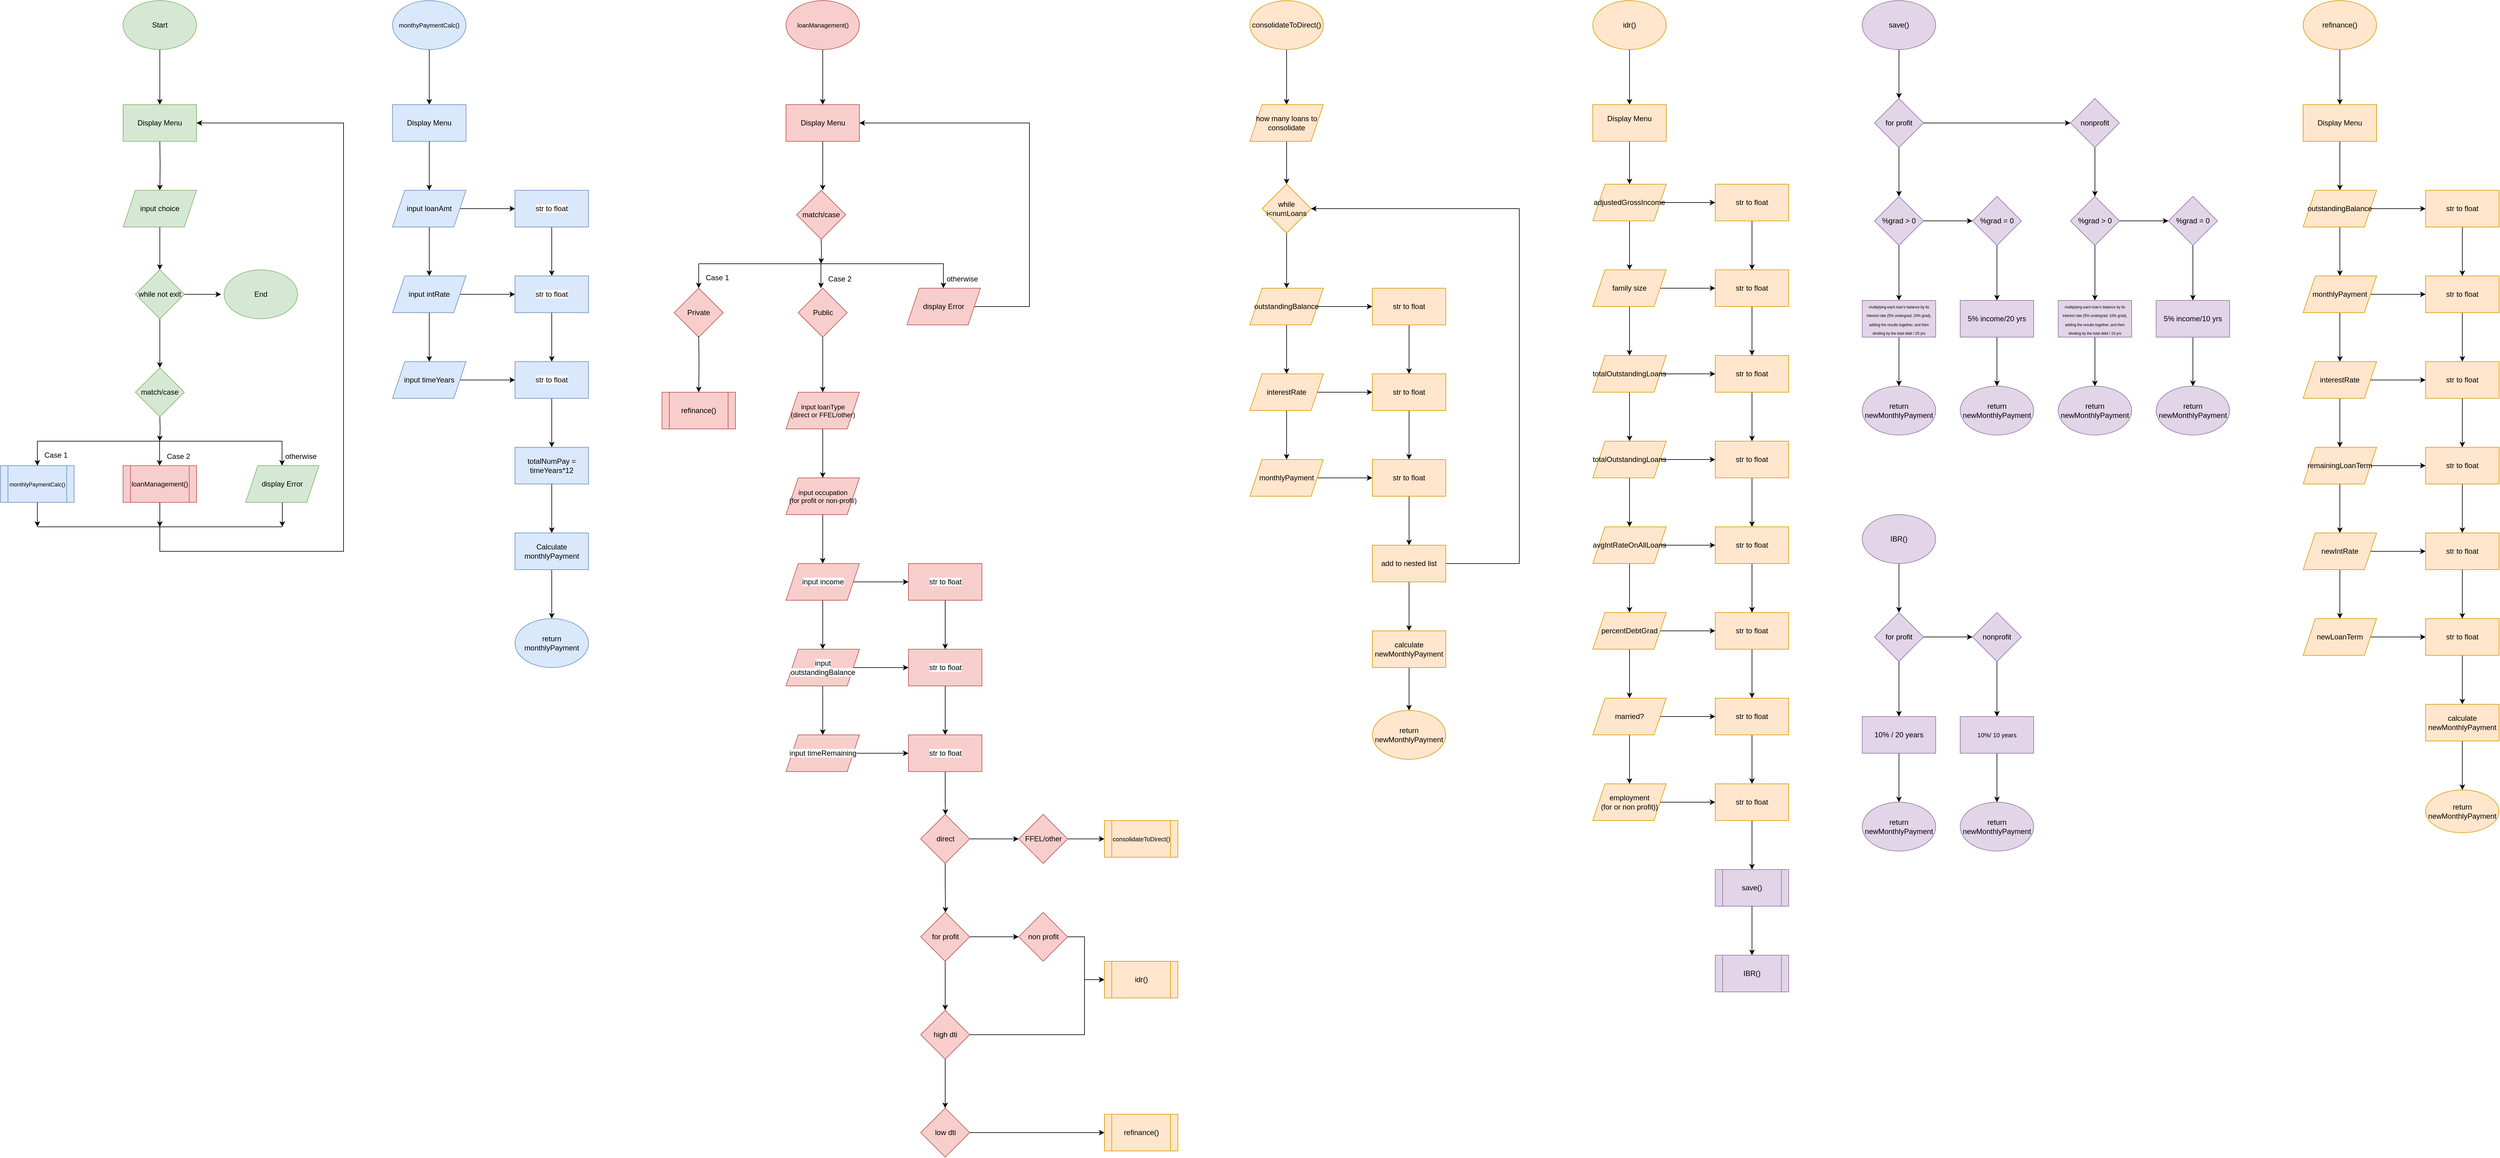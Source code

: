 <mxfile version="24.7.1" type="github">
  <diagram name="Page-1" id="hZp9YtfU9o8omd6Gslik">
    <mxGraphModel dx="4497" dy="2163" grid="1" gridSize="10" guides="1" tooltips="1" connect="1" arrows="1" fold="1" page="1" pageScale="1" pageWidth="850" pageHeight="1100" math="0" shadow="0">
      <root>
        <mxCell id="0" />
        <mxCell id="1" parent="0" />
        <mxCell id="HrbZpbmYZE2h6laJAEMO-42" value="" style="edgeStyle=orthogonalEdgeStyle;rounded=0;orthogonalLoop=1;jettySize=auto;html=1;" edge="1" parent="1" source="HrbZpbmYZE2h6laJAEMO-1">
          <mxGeometry relative="1" as="geometry">
            <mxPoint x="260.0" y="170" as="targetPoint" />
          </mxGeometry>
        </mxCell>
        <mxCell id="HrbZpbmYZE2h6laJAEMO-1" value="Start" style="ellipse;whiteSpace=wrap;html=1;fillColor=#d5e8d4;strokeColor=#82b366;" vertex="1" parent="1">
          <mxGeometry x="200" width="120" height="80" as="geometry" />
        </mxCell>
        <mxCell id="HrbZpbmYZE2h6laJAEMO-19" style="edgeStyle=orthogonalEdgeStyle;rounded=0;orthogonalLoop=1;jettySize=auto;html=1;exitX=0.5;exitY=1;exitDx=0;exitDy=0;" edge="1" parent="1">
          <mxGeometry relative="1" as="geometry">
            <mxPoint x="259.692" y="720" as="targetPoint" />
            <mxPoint x="260" y="680" as="sourcePoint" />
          </mxGeometry>
        </mxCell>
        <mxCell id="HrbZpbmYZE2h6laJAEMO-55" style="edgeStyle=orthogonalEdgeStyle;rounded=0;orthogonalLoop=1;jettySize=auto;html=1;" edge="1" parent="1" source="HrbZpbmYZE2h6laJAEMO-10">
          <mxGeometry relative="1" as="geometry">
            <mxPoint x="60" y="860" as="targetPoint" />
          </mxGeometry>
        </mxCell>
        <mxCell id="HrbZpbmYZE2h6laJAEMO-10" value="&lt;font style=&quot;font-size: 9px;&quot;&gt;monthlyPaymentCalc()&lt;/font&gt;" style="shape=process;whiteSpace=wrap;html=1;backgroundOutline=1;fillColor=#dae8fc;strokeColor=#6c8ebf;" vertex="1" parent="1">
          <mxGeometry y="760" width="120" height="60" as="geometry" />
        </mxCell>
        <mxCell id="HrbZpbmYZE2h6laJAEMO-53" style="edgeStyle=orthogonalEdgeStyle;rounded=0;orthogonalLoop=1;jettySize=auto;html=1;" edge="1" parent="1" source="HrbZpbmYZE2h6laJAEMO-14">
          <mxGeometry relative="1" as="geometry">
            <mxPoint x="260" y="860" as="targetPoint" />
          </mxGeometry>
        </mxCell>
        <mxCell id="HrbZpbmYZE2h6laJAEMO-57" value="" style="edgeStyle=orthogonalEdgeStyle;rounded=0;orthogonalLoop=1;jettySize=auto;html=1;entryX=1;entryY=0.5;entryDx=0;entryDy=0;" edge="1" parent="1" source="HrbZpbmYZE2h6laJAEMO-14">
          <mxGeometry relative="1" as="geometry">
            <mxPoint x="320" y="200" as="targetPoint" />
            <Array as="points">
              <mxPoint x="260" y="900" />
              <mxPoint x="560" y="900" />
              <mxPoint x="560" y="200" />
            </Array>
          </mxGeometry>
        </mxCell>
        <mxCell id="HrbZpbmYZE2h6laJAEMO-14" value="&lt;font style=&quot;font-size: 11px;&quot;&gt;loanManagement()&lt;/font&gt;" style="shape=process;whiteSpace=wrap;html=1;backgroundOutline=1;fillColor=#f8cecc;strokeColor=#b85450;" vertex="1" parent="1">
          <mxGeometry x="200" y="760" width="120" height="60" as="geometry" />
        </mxCell>
        <mxCell id="HrbZpbmYZE2h6laJAEMO-20" value="" style="endArrow=none;html=1;rounded=0;" edge="1" parent="1">
          <mxGeometry width="50" height="50" relative="1" as="geometry">
            <mxPoint x="60" y="720" as="sourcePoint" />
            <mxPoint x="460" y="720" as="targetPoint" />
          </mxGeometry>
        </mxCell>
        <mxCell id="HrbZpbmYZE2h6laJAEMO-21" value="" style="endArrow=classic;html=1;rounded=0;" edge="1" parent="1" target="HrbZpbmYZE2h6laJAEMO-10">
          <mxGeometry width="50" height="50" relative="1" as="geometry">
            <mxPoint x="60" y="720" as="sourcePoint" />
            <mxPoint x="360" y="660" as="targetPoint" />
          </mxGeometry>
        </mxCell>
        <mxCell id="HrbZpbmYZE2h6laJAEMO-22" value="" style="endArrow=classic;html=1;rounded=0;" edge="1" parent="1">
          <mxGeometry width="50" height="50" relative="1" as="geometry">
            <mxPoint x="259.6" y="720" as="sourcePoint" />
            <mxPoint x="259.6" y="760" as="targetPoint" />
          </mxGeometry>
        </mxCell>
        <mxCell id="HrbZpbmYZE2h6laJAEMO-23" value="" style="endArrow=classic;html=1;rounded=0;" edge="1" parent="1">
          <mxGeometry width="50" height="50" relative="1" as="geometry">
            <mxPoint x="459.6" y="720" as="sourcePoint" />
            <mxPoint x="459.6" y="760" as="targetPoint" />
          </mxGeometry>
        </mxCell>
        <mxCell id="HrbZpbmYZE2h6laJAEMO-24" value="Case 1" style="text;html=1;align=center;verticalAlign=middle;resizable=0;points=[];autosize=1;strokeColor=none;fillColor=none;" vertex="1" parent="1">
          <mxGeometry x="60" y="728" width="60" height="30" as="geometry" />
        </mxCell>
        <mxCell id="HrbZpbmYZE2h6laJAEMO-26" value="Case 2" style="text;html=1;align=center;verticalAlign=middle;resizable=0;points=[];autosize=1;strokeColor=none;fillColor=none;" vertex="1" parent="1">
          <mxGeometry x="260" y="730" width="60" height="30" as="geometry" />
        </mxCell>
        <mxCell id="HrbZpbmYZE2h6laJAEMO-27" value="otherwise" style="text;html=1;align=center;verticalAlign=middle;resizable=0;points=[];autosize=1;strokeColor=none;fillColor=none;" vertex="1" parent="1">
          <mxGeometry x="455" y="730" width="70" height="30" as="geometry" />
        </mxCell>
        <mxCell id="HrbZpbmYZE2h6laJAEMO-54" style="edgeStyle=orthogonalEdgeStyle;rounded=0;orthogonalLoop=1;jettySize=auto;html=1;" edge="1" parent="1" source="HrbZpbmYZE2h6laJAEMO-28">
          <mxGeometry relative="1" as="geometry">
            <mxPoint x="460" y="860" as="targetPoint" />
          </mxGeometry>
        </mxCell>
        <mxCell id="HrbZpbmYZE2h6laJAEMO-28" value="display Error" style="shape=parallelogram;perimeter=parallelogramPerimeter;whiteSpace=wrap;html=1;fixedSize=1;fillColor=#d5e8d4;strokeColor=#82b366;" vertex="1" parent="1">
          <mxGeometry x="400" y="760" width="120" height="60" as="geometry" />
        </mxCell>
        <mxCell id="HrbZpbmYZE2h6laJAEMO-44" value="" style="edgeStyle=orthogonalEdgeStyle;rounded=0;orthogonalLoop=1;jettySize=auto;html=1;" edge="1" parent="1" target="HrbZpbmYZE2h6laJAEMO-43">
          <mxGeometry relative="1" as="geometry">
            <mxPoint x="260.0" y="230" as="sourcePoint" />
          </mxGeometry>
        </mxCell>
        <mxCell id="HrbZpbmYZE2h6laJAEMO-46" value="" style="edgeStyle=orthogonalEdgeStyle;rounded=0;orthogonalLoop=1;jettySize=auto;html=1;" edge="1" parent="1" source="HrbZpbmYZE2h6laJAEMO-43" target="HrbZpbmYZE2h6laJAEMO-45">
          <mxGeometry relative="1" as="geometry" />
        </mxCell>
        <mxCell id="HrbZpbmYZE2h6laJAEMO-43" value="input choice" style="shape=parallelogram;perimeter=parallelogramPerimeter;whiteSpace=wrap;html=1;fixedSize=1;fillColor=#d5e8d4;strokeColor=#82b366;" vertex="1" parent="1">
          <mxGeometry x="200" y="310" width="120" height="60" as="geometry" />
        </mxCell>
        <mxCell id="HrbZpbmYZE2h6laJAEMO-49" value="" style="edgeStyle=orthogonalEdgeStyle;rounded=0;orthogonalLoop=1;jettySize=auto;html=1;" edge="1" parent="1" source="HrbZpbmYZE2h6laJAEMO-45" target="HrbZpbmYZE2h6laJAEMO-48">
          <mxGeometry relative="1" as="geometry" />
        </mxCell>
        <mxCell id="HrbZpbmYZE2h6laJAEMO-95" value="" style="edgeStyle=orthogonalEdgeStyle;rounded=0;orthogonalLoop=1;jettySize=auto;html=1;" edge="1" parent="1" source="HrbZpbmYZE2h6laJAEMO-45">
          <mxGeometry relative="1" as="geometry">
            <mxPoint x="360" y="480" as="targetPoint" />
          </mxGeometry>
        </mxCell>
        <mxCell id="HrbZpbmYZE2h6laJAEMO-45" value="while not exit" style="rhombus;whiteSpace=wrap;html=1;fillColor=#d5e8d4;strokeColor=#82b366;" vertex="1" parent="1">
          <mxGeometry x="220" y="440" width="80" height="80" as="geometry" />
        </mxCell>
        <mxCell id="HrbZpbmYZE2h6laJAEMO-48" value="match/case" style="rhombus;whiteSpace=wrap;html=1;fillColor=#d5e8d4;strokeColor=#82b366;" vertex="1" parent="1">
          <mxGeometry x="220" y="600" width="80" height="80" as="geometry" />
        </mxCell>
        <mxCell id="HrbZpbmYZE2h6laJAEMO-52" value="" style="endArrow=none;html=1;rounded=0;" edge="1" parent="1">
          <mxGeometry width="50" height="50" relative="1" as="geometry">
            <mxPoint x="60" y="860" as="sourcePoint" />
            <mxPoint x="460" y="860" as="targetPoint" />
          </mxGeometry>
        </mxCell>
        <mxCell id="HrbZpbmYZE2h6laJAEMO-61" value="Display Menu" style="rounded=0;whiteSpace=wrap;html=1;fillColor=#d5e8d4;strokeColor=#82b366;" vertex="1" parent="1">
          <mxGeometry x="200" y="170" width="120" height="60" as="geometry" />
        </mxCell>
        <mxCell id="HrbZpbmYZE2h6laJAEMO-116" value="" style="edgeStyle=orthogonalEdgeStyle;rounded=0;orthogonalLoop=1;jettySize=auto;html=1;" edge="1" parent="1" source="HrbZpbmYZE2h6laJAEMO-62" target="HrbZpbmYZE2h6laJAEMO-115">
          <mxGeometry relative="1" as="geometry" />
        </mxCell>
        <mxCell id="HrbZpbmYZE2h6laJAEMO-62" value="&lt;font style=&quot;font-size: 10px;&quot;&gt;monthyPaymentCalc()&lt;/font&gt;" style="ellipse;whiteSpace=wrap;html=1;fillColor=#dae8fc;strokeColor=#6c8ebf;" vertex="1" parent="1">
          <mxGeometry x="640" width="120" height="80" as="geometry" />
        </mxCell>
        <mxCell id="HrbZpbmYZE2h6laJAEMO-63" value="" style="edgeStyle=orthogonalEdgeStyle;rounded=0;orthogonalLoop=1;jettySize=auto;html=1;" edge="1" parent="1" source="HrbZpbmYZE2h6laJAEMO-65" target="HrbZpbmYZE2h6laJAEMO-68">
          <mxGeometry relative="1" as="geometry" />
        </mxCell>
        <mxCell id="HrbZpbmYZE2h6laJAEMO-83" value="" style="edgeStyle=orthogonalEdgeStyle;rounded=0;orthogonalLoop=1;jettySize=auto;html=1;" edge="1" parent="1" source="HrbZpbmYZE2h6laJAEMO-65" target="HrbZpbmYZE2h6laJAEMO-82">
          <mxGeometry relative="1" as="geometry" />
        </mxCell>
        <mxCell id="HrbZpbmYZE2h6laJAEMO-65" value="input loanAmt" style="shape=parallelogram;perimeter=parallelogramPerimeter;whiteSpace=wrap;html=1;fixedSize=1;fillColor=#dae8fc;strokeColor=#6c8ebf;" vertex="1" parent="1">
          <mxGeometry x="640" y="310" width="120" height="60" as="geometry" />
        </mxCell>
        <mxCell id="HrbZpbmYZE2h6laJAEMO-66" value="" style="edgeStyle=orthogonalEdgeStyle;rounded=0;orthogonalLoop=1;jettySize=auto;html=1;" edge="1" parent="1" source="HrbZpbmYZE2h6laJAEMO-68" target="HrbZpbmYZE2h6laJAEMO-70">
          <mxGeometry relative="1" as="geometry" />
        </mxCell>
        <mxCell id="HrbZpbmYZE2h6laJAEMO-87" value="" style="edgeStyle=orthogonalEdgeStyle;rounded=0;orthogonalLoop=1;jettySize=auto;html=1;" edge="1" parent="1" source="HrbZpbmYZE2h6laJAEMO-68" target="HrbZpbmYZE2h6laJAEMO-84">
          <mxGeometry relative="1" as="geometry" />
        </mxCell>
        <mxCell id="HrbZpbmYZE2h6laJAEMO-68" value="input intRate" style="shape=parallelogram;perimeter=parallelogramPerimeter;whiteSpace=wrap;html=1;fixedSize=1;fillColor=#dae8fc;strokeColor=#6c8ebf;" vertex="1" parent="1">
          <mxGeometry x="640" y="450" width="120" height="60" as="geometry" />
        </mxCell>
        <mxCell id="HrbZpbmYZE2h6laJAEMO-86" value="" style="edgeStyle=orthogonalEdgeStyle;rounded=0;orthogonalLoop=1;jettySize=auto;html=1;" edge="1" parent="1" source="HrbZpbmYZE2h6laJAEMO-70" target="HrbZpbmYZE2h6laJAEMO-85">
          <mxGeometry relative="1" as="geometry" />
        </mxCell>
        <mxCell id="HrbZpbmYZE2h6laJAEMO-70" value="input timeYears" style="shape=parallelogram;perimeter=parallelogramPerimeter;whiteSpace=wrap;html=1;fixedSize=1;fillColor=#dae8fc;strokeColor=#6c8ebf;" vertex="1" parent="1">
          <mxGeometry x="640" y="590" width="120" height="60" as="geometry" />
        </mxCell>
        <mxCell id="HrbZpbmYZE2h6laJAEMO-100" value="" style="edgeStyle=orthogonalEdgeStyle;rounded=0;orthogonalLoop=1;jettySize=auto;html=1;" edge="1" parent="1" source="HrbZpbmYZE2h6laJAEMO-78" target="HrbZpbmYZE2h6laJAEMO-99">
          <mxGeometry relative="1" as="geometry" />
        </mxCell>
        <mxCell id="HrbZpbmYZE2h6laJAEMO-78" value="totalNumPay = timeYears*12" style="whiteSpace=wrap;html=1;fillColor=#dae8fc;strokeColor=#6c8ebf;" vertex="1" parent="1">
          <mxGeometry x="840" y="730" width="120" height="60" as="geometry" />
        </mxCell>
        <mxCell id="HrbZpbmYZE2h6laJAEMO-91" value="" style="edgeStyle=orthogonalEdgeStyle;rounded=0;orthogonalLoop=1;jettySize=auto;html=1;" edge="1" parent="1" source="HrbZpbmYZE2h6laJAEMO-82" target="HrbZpbmYZE2h6laJAEMO-84">
          <mxGeometry relative="1" as="geometry" />
        </mxCell>
        <mxCell id="HrbZpbmYZE2h6laJAEMO-82" value="&lt;meta charset=&quot;utf-8&quot;&gt;&lt;span style=&quot;color: rgb(0, 0, 0); font-family: Helvetica; font-size: 12px; font-style: normal; font-variant-ligatures: normal; font-variant-caps: normal; font-weight: 400; letter-spacing: normal; orphans: 2; text-align: center; text-indent: 0px; text-transform: none; widows: 2; word-spacing: 0px; -webkit-text-stroke-width: 0px; white-space: normal; background-color: rgb(251, 251, 251); text-decoration-thickness: initial; text-decoration-style: initial; text-decoration-color: initial; display: inline !important; float: none;&quot;&gt;str to float&lt;/span&gt;" style="whiteSpace=wrap;html=1;fillColor=#dae8fc;strokeColor=#6c8ebf;" vertex="1" parent="1">
          <mxGeometry x="840" y="310" width="120" height="60" as="geometry" />
        </mxCell>
        <mxCell id="HrbZpbmYZE2h6laJAEMO-90" value="" style="edgeStyle=orthogonalEdgeStyle;rounded=0;orthogonalLoop=1;jettySize=auto;html=1;" edge="1" parent="1" source="HrbZpbmYZE2h6laJAEMO-84" target="HrbZpbmYZE2h6laJAEMO-85">
          <mxGeometry relative="1" as="geometry" />
        </mxCell>
        <mxCell id="HrbZpbmYZE2h6laJAEMO-84" value="&lt;meta charset=&quot;utf-8&quot;&gt;&lt;span style=&quot;color: rgb(0, 0, 0); font-family: Helvetica; font-size: 12px; font-style: normal; font-variant-ligatures: normal; font-variant-caps: normal; font-weight: 400; letter-spacing: normal; orphans: 2; text-align: center; text-indent: 0px; text-transform: none; widows: 2; word-spacing: 0px; -webkit-text-stroke-width: 0px; white-space: normal; background-color: rgb(251, 251, 251); text-decoration-thickness: initial; text-decoration-style: initial; text-decoration-color: initial; display: inline !important; float: none;&quot;&gt;str to float&lt;/span&gt;" style="whiteSpace=wrap;html=1;fillColor=#dae8fc;strokeColor=#6c8ebf;" vertex="1" parent="1">
          <mxGeometry x="840" y="450" width="120" height="60" as="geometry" />
        </mxCell>
        <mxCell id="HrbZpbmYZE2h6laJAEMO-89" value="" style="edgeStyle=orthogonalEdgeStyle;rounded=0;orthogonalLoop=1;jettySize=auto;html=1;" edge="1" parent="1" source="HrbZpbmYZE2h6laJAEMO-85">
          <mxGeometry relative="1" as="geometry">
            <mxPoint x="900" y="730" as="targetPoint" />
          </mxGeometry>
        </mxCell>
        <mxCell id="HrbZpbmYZE2h6laJAEMO-85" value="&lt;meta charset=&quot;utf-8&quot;&gt;&lt;span style=&quot;color: rgb(0, 0, 0); font-family: Helvetica; font-size: 12px; font-style: normal; font-variant-ligatures: normal; font-variant-caps: normal; font-weight: 400; letter-spacing: normal; orphans: 2; text-align: center; text-indent: 0px; text-transform: none; widows: 2; word-spacing: 0px; -webkit-text-stroke-width: 0px; white-space: normal; background-color: rgb(251, 251, 251); text-decoration-thickness: initial; text-decoration-style: initial; text-decoration-color: initial; display: inline !important; float: none;&quot;&gt;str to float&lt;/span&gt;" style="whiteSpace=wrap;html=1;fillColor=#dae8fc;strokeColor=#6c8ebf;" vertex="1" parent="1">
          <mxGeometry x="840" y="590" width="120" height="60" as="geometry" />
        </mxCell>
        <mxCell id="HrbZpbmYZE2h6laJAEMO-93" value="End" style="ellipse;whiteSpace=wrap;html=1;fillColor=#d5e8d4;strokeColor=#82b366;" vertex="1" parent="1">
          <mxGeometry x="365" y="440" width="120" height="80" as="geometry" />
        </mxCell>
        <mxCell id="HrbZpbmYZE2h6laJAEMO-102" value="" style="edgeStyle=orthogonalEdgeStyle;rounded=0;orthogonalLoop=1;jettySize=auto;html=1;" edge="1" parent="1" source="HrbZpbmYZE2h6laJAEMO-99">
          <mxGeometry relative="1" as="geometry">
            <mxPoint x="900" y="1010" as="targetPoint" />
          </mxGeometry>
        </mxCell>
        <mxCell id="HrbZpbmYZE2h6laJAEMO-99" value="Calculate monthlyPayment" style="whiteSpace=wrap;html=1;fillColor=#dae8fc;strokeColor=#6c8ebf;" vertex="1" parent="1">
          <mxGeometry x="840" y="870" width="120" height="60" as="geometry" />
        </mxCell>
        <mxCell id="HrbZpbmYZE2h6laJAEMO-103" value="return monthlyPayment" style="ellipse;whiteSpace=wrap;html=1;fillColor=#dae8fc;strokeColor=#6c8ebf;" vertex="1" parent="1">
          <mxGeometry x="840" y="1010" width="120" height="80" as="geometry" />
        </mxCell>
        <mxCell id="HrbZpbmYZE2h6laJAEMO-119" value="" style="edgeStyle=orthogonalEdgeStyle;rounded=0;orthogonalLoop=1;jettySize=auto;html=1;" edge="1" parent="1" source="HrbZpbmYZE2h6laJAEMO-105" target="HrbZpbmYZE2h6laJAEMO-118">
          <mxGeometry relative="1" as="geometry" />
        </mxCell>
        <mxCell id="HrbZpbmYZE2h6laJAEMO-105" value="&lt;font style=&quot;font-size: 10px;&quot;&gt;loanManagement()&lt;/font&gt;" style="ellipse;whiteSpace=wrap;html=1;fillColor=#f8cecc;strokeColor=#b85450;" vertex="1" parent="1">
          <mxGeometry x="1282.5" width="120" height="80" as="geometry" />
        </mxCell>
        <mxCell id="HrbZpbmYZE2h6laJAEMO-117" value="" style="edgeStyle=orthogonalEdgeStyle;rounded=0;orthogonalLoop=1;jettySize=auto;html=1;" edge="1" parent="1" source="HrbZpbmYZE2h6laJAEMO-115" target="HrbZpbmYZE2h6laJAEMO-65">
          <mxGeometry relative="1" as="geometry" />
        </mxCell>
        <mxCell id="HrbZpbmYZE2h6laJAEMO-115" value="Display Menu" style="whiteSpace=wrap;html=1;fillColor=#dae8fc;strokeColor=#6c8ebf;" vertex="1" parent="1">
          <mxGeometry x="640" y="170" width="120" height="60" as="geometry" />
        </mxCell>
        <mxCell id="HrbZpbmYZE2h6laJAEMO-121" value="" style="edgeStyle=orthogonalEdgeStyle;rounded=0;orthogonalLoop=1;jettySize=auto;html=1;" edge="1" parent="1" source="HrbZpbmYZE2h6laJAEMO-118">
          <mxGeometry relative="1" as="geometry">
            <mxPoint x="1342.5" y="310" as="targetPoint" />
          </mxGeometry>
        </mxCell>
        <mxCell id="HrbZpbmYZE2h6laJAEMO-118" value="Display Menu" style="whiteSpace=wrap;html=1;fillColor=#f8cecc;strokeColor=#b85450;" vertex="1" parent="1">
          <mxGeometry x="1282.5" y="170" width="120" height="60" as="geometry" />
        </mxCell>
        <mxCell id="HrbZpbmYZE2h6laJAEMO-122" style="edgeStyle=orthogonalEdgeStyle;rounded=0;orthogonalLoop=1;jettySize=auto;html=1;exitX=0.5;exitY=1;exitDx=0;exitDy=0;" edge="1" parent="1">
          <mxGeometry relative="1" as="geometry">
            <mxPoint x="1339.692" y="430" as="targetPoint" />
            <mxPoint x="1340" y="390" as="sourcePoint" />
          </mxGeometry>
        </mxCell>
        <mxCell id="HrbZpbmYZE2h6laJAEMO-127" value="" style="endArrow=none;html=1;rounded=0;" edge="1" parent="1">
          <mxGeometry width="50" height="50" relative="1" as="geometry">
            <mxPoint x="1140" y="430" as="sourcePoint" />
            <mxPoint x="1540" y="430" as="targetPoint" />
          </mxGeometry>
        </mxCell>
        <mxCell id="HrbZpbmYZE2h6laJAEMO-128" value="" style="endArrow=classic;html=1;rounded=0;" edge="1" parent="1">
          <mxGeometry width="50" height="50" relative="1" as="geometry">
            <mxPoint x="1140" y="430" as="sourcePoint" />
            <mxPoint x="1140" y="470" as="targetPoint" />
          </mxGeometry>
        </mxCell>
        <mxCell id="HrbZpbmYZE2h6laJAEMO-129" value="" style="endArrow=classic;html=1;rounded=0;" edge="1" parent="1">
          <mxGeometry width="50" height="50" relative="1" as="geometry">
            <mxPoint x="1339.6" y="430" as="sourcePoint" />
            <mxPoint x="1339.6" y="470" as="targetPoint" />
          </mxGeometry>
        </mxCell>
        <mxCell id="HrbZpbmYZE2h6laJAEMO-130" value="" style="endArrow=classic;html=1;rounded=0;" edge="1" parent="1">
          <mxGeometry width="50" height="50" relative="1" as="geometry">
            <mxPoint x="1539.6" y="430" as="sourcePoint" />
            <mxPoint x="1539.6" y="470" as="targetPoint" />
          </mxGeometry>
        </mxCell>
        <mxCell id="HrbZpbmYZE2h6laJAEMO-131" value="Case 1" style="text;html=1;align=center;verticalAlign=middle;resizable=0;points=[];autosize=1;strokeColor=none;fillColor=none;" vertex="1" parent="1">
          <mxGeometry x="1140" y="438" width="60" height="30" as="geometry" />
        </mxCell>
        <mxCell id="HrbZpbmYZE2h6laJAEMO-132" value="Case 2" style="text;html=1;align=center;verticalAlign=middle;resizable=0;points=[];autosize=1;strokeColor=none;fillColor=none;" vertex="1" parent="1">
          <mxGeometry x="1340" y="440" width="60" height="30" as="geometry" />
        </mxCell>
        <mxCell id="HrbZpbmYZE2h6laJAEMO-133" value="otherwise" style="text;html=1;align=center;verticalAlign=middle;resizable=0;points=[];autosize=1;strokeColor=none;fillColor=none;" vertex="1" parent="1">
          <mxGeometry x="1535" y="440" width="70" height="30" as="geometry" />
        </mxCell>
        <mxCell id="HrbZpbmYZE2h6laJAEMO-200" style="edgeStyle=orthogonalEdgeStyle;rounded=0;orthogonalLoop=1;jettySize=auto;html=1;entryX=1;entryY=0.5;entryDx=0;entryDy=0;" edge="1" parent="1" source="HrbZpbmYZE2h6laJAEMO-135" target="HrbZpbmYZE2h6laJAEMO-118">
          <mxGeometry relative="1" as="geometry">
            <Array as="points">
              <mxPoint x="1680" y="500" />
              <mxPoint x="1680" y="200" />
            </Array>
          </mxGeometry>
        </mxCell>
        <mxCell id="HrbZpbmYZE2h6laJAEMO-135" value="display Error" style="shape=parallelogram;perimeter=parallelogramPerimeter;whiteSpace=wrap;html=1;fixedSize=1;fillColor=#f8cecc;strokeColor=#b85450;" vertex="1" parent="1">
          <mxGeometry x="1480" y="470" width="120" height="60" as="geometry" />
        </mxCell>
        <mxCell id="HrbZpbmYZE2h6laJAEMO-136" value="match/case" style="rhombus;whiteSpace=wrap;html=1;fillColor=#f8cecc;strokeColor=#b85450;" vertex="1" parent="1">
          <mxGeometry x="1300" y="310" width="80" height="80" as="geometry" />
        </mxCell>
        <mxCell id="HrbZpbmYZE2h6laJAEMO-138" value="Private" style="rhombus;whiteSpace=wrap;html=1;fillColor=#f8cecc;strokeColor=#b85450;" vertex="1" parent="1">
          <mxGeometry x="1100" y="470" width="80" height="80" as="geometry" />
        </mxCell>
        <mxCell id="HrbZpbmYZE2h6laJAEMO-143" value="" style="edgeStyle=orthogonalEdgeStyle;rounded=0;orthogonalLoop=1;jettySize=auto;html=1;" edge="1" parent="1" source="HrbZpbmYZE2h6laJAEMO-139" target="HrbZpbmYZE2h6laJAEMO-142">
          <mxGeometry relative="1" as="geometry" />
        </mxCell>
        <mxCell id="HrbZpbmYZE2h6laJAEMO-139" value="Public" style="rhombus;whiteSpace=wrap;html=1;fillColor=#f8cecc;strokeColor=#b85450;" vertex="1" parent="1">
          <mxGeometry x="1302.5" y="470" width="80" height="80" as="geometry" />
        </mxCell>
        <mxCell id="HrbZpbmYZE2h6laJAEMO-140" value="refinance()" style="shape=process;whiteSpace=wrap;html=1;backgroundOutline=1;fillColor=#f8cecc;strokeColor=#b85450;" vertex="1" parent="1">
          <mxGeometry x="1080" y="640" width="120" height="60" as="geometry" />
        </mxCell>
        <mxCell id="HrbZpbmYZE2h6laJAEMO-145" value="" style="edgeStyle=orthogonalEdgeStyle;rounded=0;orthogonalLoop=1;jettySize=auto;html=1;" edge="1" parent="1" source="HrbZpbmYZE2h6laJAEMO-142" target="HrbZpbmYZE2h6laJAEMO-144">
          <mxGeometry relative="1" as="geometry" />
        </mxCell>
        <mxCell id="HrbZpbmYZE2h6laJAEMO-142" value="&lt;font style=&quot;font-size: 11px;&quot;&gt;input loanType&lt;/font&gt;&lt;div style=&quot;font-size: 11px;&quot;&gt;&lt;font style=&quot;font-size: 11px;&quot;&gt;(direct or FFEL/other)&lt;/font&gt;&lt;/div&gt;" style="shape=parallelogram;perimeter=parallelogramPerimeter;whiteSpace=wrap;html=1;fixedSize=1;fillColor=#f8cecc;strokeColor=#b85450;" vertex="1" parent="1">
          <mxGeometry x="1282.5" y="640" width="120" height="60" as="geometry" />
        </mxCell>
        <mxCell id="HrbZpbmYZE2h6laJAEMO-147" value="" style="edgeStyle=orthogonalEdgeStyle;rounded=0;orthogonalLoop=1;jettySize=auto;html=1;" edge="1" parent="1" source="HrbZpbmYZE2h6laJAEMO-144" target="HrbZpbmYZE2h6laJAEMO-146">
          <mxGeometry relative="1" as="geometry" />
        </mxCell>
        <mxCell id="HrbZpbmYZE2h6laJAEMO-144" value="&lt;font style=&quot;font-size: 11px;&quot;&gt;input occupation&lt;/font&gt;&lt;div style=&quot;font-size: 11px;&quot;&gt;&lt;font style=&quot;font-size: 11px;&quot;&gt;(for profit or non-profti)&lt;/font&gt;&lt;/div&gt;" style="shape=parallelogram;perimeter=parallelogramPerimeter;whiteSpace=wrap;html=1;fixedSize=1;fillColor=#f8cecc;strokeColor=#b85450;" vertex="1" parent="1">
          <mxGeometry x="1282.5" y="780" width="120" height="60" as="geometry" />
        </mxCell>
        <mxCell id="HrbZpbmYZE2h6laJAEMO-149" value="" style="edgeStyle=orthogonalEdgeStyle;rounded=0;orthogonalLoop=1;jettySize=auto;html=1;" edge="1" parent="1" source="HrbZpbmYZE2h6laJAEMO-146" target="HrbZpbmYZE2h6laJAEMO-148">
          <mxGeometry relative="1" as="geometry" />
        </mxCell>
        <mxCell id="HrbZpbmYZE2h6laJAEMO-153" value="" style="edgeStyle=orthogonalEdgeStyle;rounded=0;orthogonalLoop=1;jettySize=auto;html=1;" edge="1" parent="1" source="HrbZpbmYZE2h6laJAEMO-146" target="HrbZpbmYZE2h6laJAEMO-152">
          <mxGeometry relative="1" as="geometry" />
        </mxCell>
        <mxCell id="HrbZpbmYZE2h6laJAEMO-146" value="&lt;meta charset=&quot;utf-8&quot;&gt;&lt;span style=&quot;color: rgb(0, 0, 0); font-family: Helvetica; font-size: 12px; font-style: normal; font-variant-ligatures: normal; font-variant-caps: normal; font-weight: 400; letter-spacing: normal; orphans: 2; text-align: center; text-indent: 0px; text-transform: none; widows: 2; word-spacing: 0px; -webkit-text-stroke-width: 0px; white-space: normal; background-color: rgb(251, 251, 251); text-decoration-thickness: initial; text-decoration-style: initial; text-decoration-color: initial; display: inline !important; float: none;&quot;&gt;input income&lt;/span&gt;" style="shape=parallelogram;perimeter=parallelogramPerimeter;whiteSpace=wrap;html=1;fixedSize=1;fillColor=#f8cecc;strokeColor=#b85450;" vertex="1" parent="1">
          <mxGeometry x="1282.5" y="920" width="120" height="60" as="geometry" />
        </mxCell>
        <mxCell id="HrbZpbmYZE2h6laJAEMO-151" value="" style="edgeStyle=orthogonalEdgeStyle;rounded=0;orthogonalLoop=1;jettySize=auto;html=1;" edge="1" parent="1" source="HrbZpbmYZE2h6laJAEMO-148" target="HrbZpbmYZE2h6laJAEMO-150">
          <mxGeometry relative="1" as="geometry" />
        </mxCell>
        <mxCell id="HrbZpbmYZE2h6laJAEMO-155" value="" style="edgeStyle=orthogonalEdgeStyle;rounded=0;orthogonalLoop=1;jettySize=auto;html=1;" edge="1" parent="1" source="HrbZpbmYZE2h6laJAEMO-148" target="HrbZpbmYZE2h6laJAEMO-154">
          <mxGeometry relative="1" as="geometry" />
        </mxCell>
        <mxCell id="HrbZpbmYZE2h6laJAEMO-148" value="&lt;meta charset=&quot;utf-8&quot;&gt;&lt;span style=&quot;color: rgb(0, 0, 0); font-family: Helvetica; font-size: 12px; font-style: normal; font-variant-ligatures: normal; font-variant-caps: normal; font-weight: 400; letter-spacing: normal; orphans: 2; text-align: center; text-indent: 0px; text-transform: none; widows: 2; word-spacing: 0px; -webkit-text-stroke-width: 0px; white-space: normal; background-color: rgb(251, 251, 251); text-decoration-thickness: initial; text-decoration-style: initial; text-decoration-color: initial; display: inline !important; float: none;&quot;&gt;input outstandingBalance&lt;/span&gt;" style="shape=parallelogram;perimeter=parallelogramPerimeter;whiteSpace=wrap;html=1;fixedSize=1;fillColor=#f8cecc;strokeColor=#b85450;" vertex="1" parent="1">
          <mxGeometry x="1282.5" y="1060" width="120" height="60" as="geometry" />
        </mxCell>
        <mxCell id="HrbZpbmYZE2h6laJAEMO-157" value="" style="edgeStyle=orthogonalEdgeStyle;rounded=0;orthogonalLoop=1;jettySize=auto;html=1;" edge="1" parent="1" source="HrbZpbmYZE2h6laJAEMO-150" target="HrbZpbmYZE2h6laJAEMO-156">
          <mxGeometry relative="1" as="geometry" />
        </mxCell>
        <mxCell id="HrbZpbmYZE2h6laJAEMO-150" value="&lt;meta charset=&quot;utf-8&quot;&gt;&lt;span style=&quot;color: rgb(0, 0, 0); font-family: Helvetica; font-size: 12px; font-style: normal; font-variant-ligatures: normal; font-variant-caps: normal; font-weight: 400; letter-spacing: normal; orphans: 2; text-align: center; text-indent: 0px; text-transform: none; widows: 2; word-spacing: 0px; -webkit-text-stroke-width: 0px; white-space: normal; background-color: rgb(251, 251, 251); text-decoration-thickness: initial; text-decoration-style: initial; text-decoration-color: initial; display: inline !important; float: none;&quot;&gt;input timeRemaining&lt;/span&gt;" style="shape=parallelogram;perimeter=parallelogramPerimeter;whiteSpace=wrap;html=1;fixedSize=1;fillColor=#f8cecc;strokeColor=#b85450;" vertex="1" parent="1">
          <mxGeometry x="1282.5" y="1200" width="120" height="60" as="geometry" />
        </mxCell>
        <mxCell id="HrbZpbmYZE2h6laJAEMO-158" value="" style="edgeStyle=orthogonalEdgeStyle;rounded=0;orthogonalLoop=1;jettySize=auto;html=1;" edge="1" parent="1" source="HrbZpbmYZE2h6laJAEMO-152" target="HrbZpbmYZE2h6laJAEMO-154">
          <mxGeometry relative="1" as="geometry" />
        </mxCell>
        <mxCell id="HrbZpbmYZE2h6laJAEMO-152" value="&lt;meta charset=&quot;utf-8&quot;&gt;&lt;span style=&quot;color: rgb(0, 0, 0); font-family: Helvetica; font-size: 12px; font-style: normal; font-variant-ligatures: normal; font-variant-caps: normal; font-weight: 400; letter-spacing: normal; orphans: 2; text-align: center; text-indent: 0px; text-transform: none; widows: 2; word-spacing: 0px; -webkit-text-stroke-width: 0px; white-space: normal; background-color: rgb(251, 251, 251); text-decoration-thickness: initial; text-decoration-style: initial; text-decoration-color: initial; display: inline !important; float: none;&quot;&gt;str to float&lt;/span&gt;" style="whiteSpace=wrap;html=1;fillColor=#f8cecc;strokeColor=#b85450;" vertex="1" parent="1">
          <mxGeometry x="1482.5" y="920" width="120" height="60" as="geometry" />
        </mxCell>
        <mxCell id="HrbZpbmYZE2h6laJAEMO-159" value="" style="edgeStyle=orthogonalEdgeStyle;rounded=0;orthogonalLoop=1;jettySize=auto;html=1;" edge="1" parent="1" source="HrbZpbmYZE2h6laJAEMO-154" target="HrbZpbmYZE2h6laJAEMO-156">
          <mxGeometry relative="1" as="geometry" />
        </mxCell>
        <mxCell id="HrbZpbmYZE2h6laJAEMO-154" value="&lt;meta charset=&quot;utf-8&quot;&gt;&lt;span style=&quot;color: rgb(0, 0, 0); font-family: Helvetica; font-size: 12px; font-style: normal; font-variant-ligatures: normal; font-variant-caps: normal; font-weight: 400; letter-spacing: normal; orphans: 2; text-align: center; text-indent: 0px; text-transform: none; widows: 2; word-spacing: 0px; -webkit-text-stroke-width: 0px; white-space: normal; background-color: rgb(251, 251, 251); text-decoration-thickness: initial; text-decoration-style: initial; text-decoration-color: initial; display: inline !important; float: none;&quot;&gt;str to float&lt;/span&gt;" style="whiteSpace=wrap;html=1;fillColor=#f8cecc;strokeColor=#b85450;" vertex="1" parent="1">
          <mxGeometry x="1482.5" y="1060" width="120" height="60" as="geometry" />
        </mxCell>
        <mxCell id="HrbZpbmYZE2h6laJAEMO-161" value="" style="edgeStyle=orthogonalEdgeStyle;rounded=0;orthogonalLoop=1;jettySize=auto;html=1;" edge="1" parent="1" source="HrbZpbmYZE2h6laJAEMO-156" target="HrbZpbmYZE2h6laJAEMO-160">
          <mxGeometry relative="1" as="geometry">
            <Array as="points">
              <mxPoint x="1543" y="1310" />
              <mxPoint x="1543" y="1310" />
            </Array>
          </mxGeometry>
        </mxCell>
        <mxCell id="HrbZpbmYZE2h6laJAEMO-156" value="&lt;meta charset=&quot;utf-8&quot;&gt;&lt;span style=&quot;color: rgb(0, 0, 0); font-family: Helvetica; font-size: 12px; font-style: normal; font-variant-ligatures: normal; font-variant-caps: normal; font-weight: 400; letter-spacing: normal; orphans: 2; text-align: center; text-indent: 0px; text-transform: none; widows: 2; word-spacing: 0px; -webkit-text-stroke-width: 0px; white-space: normal; background-color: rgb(251, 251, 251); text-decoration-thickness: initial; text-decoration-style: initial; text-decoration-color: initial; display: inline !important; float: none;&quot;&gt;str to float&lt;/span&gt;" style="whiteSpace=wrap;html=1;fillColor=#f8cecc;strokeColor=#b85450;" vertex="1" parent="1">
          <mxGeometry x="1482.5" y="1200" width="120" height="60" as="geometry" />
        </mxCell>
        <mxCell id="HrbZpbmYZE2h6laJAEMO-163" value="" style="edgeStyle=orthogonalEdgeStyle;rounded=0;orthogonalLoop=1;jettySize=auto;html=1;" edge="1" parent="1" source="HrbZpbmYZE2h6laJAEMO-160" target="HrbZpbmYZE2h6laJAEMO-162">
          <mxGeometry relative="1" as="geometry" />
        </mxCell>
        <mxCell id="HrbZpbmYZE2h6laJAEMO-165" value="" style="edgeStyle=orthogonalEdgeStyle;rounded=0;orthogonalLoop=1;jettySize=auto;html=1;" edge="1" parent="1" source="HrbZpbmYZE2h6laJAEMO-160" target="HrbZpbmYZE2h6laJAEMO-164">
          <mxGeometry relative="1" as="geometry">
            <Array as="points">
              <mxPoint x="1543" y="1440" />
              <mxPoint x="1543" y="1440" />
            </Array>
          </mxGeometry>
        </mxCell>
        <mxCell id="HrbZpbmYZE2h6laJAEMO-160" value="direct" style="rhombus;whiteSpace=wrap;html=1;fillColor=#f8cecc;strokeColor=#b85450;" vertex="1" parent="1">
          <mxGeometry x="1502.5" y="1330" width="80" height="80" as="geometry" />
        </mxCell>
        <mxCell id="HrbZpbmYZE2h6laJAEMO-177" value="" style="edgeStyle=orthogonalEdgeStyle;rounded=0;orthogonalLoop=1;jettySize=auto;html=1;" edge="1" parent="1" source="HrbZpbmYZE2h6laJAEMO-162" target="HrbZpbmYZE2h6laJAEMO-176">
          <mxGeometry relative="1" as="geometry" />
        </mxCell>
        <mxCell id="HrbZpbmYZE2h6laJAEMO-162" value="FFEL/other" style="rhombus;whiteSpace=wrap;html=1;fillColor=#f8cecc;strokeColor=#b85450;" vertex="1" parent="1">
          <mxGeometry x="1662.5" y="1330" width="80" height="80" as="geometry" />
        </mxCell>
        <mxCell id="HrbZpbmYZE2h6laJAEMO-167" value="" style="edgeStyle=orthogonalEdgeStyle;rounded=0;orthogonalLoop=1;jettySize=auto;html=1;" edge="1" parent="1" source="HrbZpbmYZE2h6laJAEMO-164" target="HrbZpbmYZE2h6laJAEMO-166">
          <mxGeometry relative="1" as="geometry" />
        </mxCell>
        <mxCell id="HrbZpbmYZE2h6laJAEMO-169" value="" style="edgeStyle=orthogonalEdgeStyle;rounded=0;orthogonalLoop=1;jettySize=auto;html=1;" edge="1" parent="1" source="HrbZpbmYZE2h6laJAEMO-164" target="HrbZpbmYZE2h6laJAEMO-168">
          <mxGeometry relative="1" as="geometry" />
        </mxCell>
        <mxCell id="HrbZpbmYZE2h6laJAEMO-164" value="for profit" style="rhombus;whiteSpace=wrap;html=1;fillColor=#f8cecc;strokeColor=#b85450;" vertex="1" parent="1">
          <mxGeometry x="1502.5" y="1490" width="80" height="80" as="geometry" />
        </mxCell>
        <mxCell id="HrbZpbmYZE2h6laJAEMO-179" value="" style="edgeStyle=orthogonalEdgeStyle;rounded=0;orthogonalLoop=1;jettySize=auto;html=1;" edge="1" parent="1" source="HrbZpbmYZE2h6laJAEMO-166" target="HrbZpbmYZE2h6laJAEMO-178">
          <mxGeometry relative="1" as="geometry">
            <Array as="points">
              <mxPoint x="1770" y="1530" />
              <mxPoint x="1770" y="1600" />
            </Array>
          </mxGeometry>
        </mxCell>
        <mxCell id="HrbZpbmYZE2h6laJAEMO-166" value="non profit" style="rhombus;whiteSpace=wrap;html=1;fillColor=#f8cecc;strokeColor=#b85450;" vertex="1" parent="1">
          <mxGeometry x="1662.5" y="1490" width="80" height="80" as="geometry" />
        </mxCell>
        <mxCell id="HrbZpbmYZE2h6laJAEMO-171" value="" style="edgeStyle=orthogonalEdgeStyle;rounded=0;orthogonalLoop=1;jettySize=auto;html=1;" edge="1" parent="1" source="HrbZpbmYZE2h6laJAEMO-168" target="HrbZpbmYZE2h6laJAEMO-170">
          <mxGeometry relative="1" as="geometry" />
        </mxCell>
        <mxCell id="HrbZpbmYZE2h6laJAEMO-180" style="edgeStyle=orthogonalEdgeStyle;rounded=0;orthogonalLoop=1;jettySize=auto;html=1;entryX=0;entryY=0.5;entryDx=0;entryDy=0;" edge="1" parent="1" source="HrbZpbmYZE2h6laJAEMO-168" target="HrbZpbmYZE2h6laJAEMO-178">
          <mxGeometry relative="1" as="geometry">
            <mxPoint x="1800" y="1690" as="targetPoint" />
            <Array as="points">
              <mxPoint x="1770" y="1690" />
              <mxPoint x="1770" y="1600" />
            </Array>
          </mxGeometry>
        </mxCell>
        <mxCell id="HrbZpbmYZE2h6laJAEMO-168" value="high dti" style="rhombus;whiteSpace=wrap;html=1;fillColor=#f8cecc;strokeColor=#b85450;" vertex="1" parent="1">
          <mxGeometry x="1502.5" y="1650" width="80" height="80" as="geometry" />
        </mxCell>
        <mxCell id="HrbZpbmYZE2h6laJAEMO-182" value="" style="edgeStyle=orthogonalEdgeStyle;rounded=0;orthogonalLoop=1;jettySize=auto;html=1;" edge="1" parent="1" source="HrbZpbmYZE2h6laJAEMO-170" target="HrbZpbmYZE2h6laJAEMO-181">
          <mxGeometry relative="1" as="geometry" />
        </mxCell>
        <mxCell id="HrbZpbmYZE2h6laJAEMO-170" value="low dti" style="rhombus;whiteSpace=wrap;html=1;fillColor=#f8cecc;strokeColor=#b85450;" vertex="1" parent="1">
          <mxGeometry x="1502.5" y="1810" width="80" height="80" as="geometry" />
        </mxCell>
        <mxCell id="HrbZpbmYZE2h6laJAEMO-176" value="&lt;font style=&quot;font-size: 10px;&quot;&gt;consolidateToDirect()&lt;/font&gt;" style="shape=process;whiteSpace=wrap;html=1;backgroundOutline=1;fillColor=#ffe6cc;strokeColor=#d79b00;" vertex="1" parent="1">
          <mxGeometry x="1802.5" y="1340" width="120" height="60" as="geometry" />
        </mxCell>
        <mxCell id="HrbZpbmYZE2h6laJAEMO-178" value="idr()" style="shape=process;whiteSpace=wrap;html=1;backgroundOutline=1;fillColor=#ffe6cc;strokeColor=#d79b00;" vertex="1" parent="1">
          <mxGeometry x="1802.5" y="1570" width="120" height="60" as="geometry" />
        </mxCell>
        <mxCell id="HrbZpbmYZE2h6laJAEMO-181" value="refinance()" style="shape=process;whiteSpace=wrap;html=1;backgroundOutline=1;fillColor=#ffe6cc;strokeColor=#d79b00;" vertex="1" parent="1">
          <mxGeometry x="1802.5" y="1820" width="120" height="60" as="geometry" />
        </mxCell>
        <mxCell id="HrbZpbmYZE2h6laJAEMO-196" style="edgeStyle=orthogonalEdgeStyle;rounded=0;orthogonalLoop=1;jettySize=auto;html=1;entryX=0.5;entryY=0;entryDx=0;entryDy=0;" edge="1" parent="1" target="HrbZpbmYZE2h6laJAEMO-140">
          <mxGeometry relative="1" as="geometry">
            <mxPoint x="1140" y="588.46" as="targetPoint" />
            <mxPoint x="1140" y="548.46" as="sourcePoint" />
          </mxGeometry>
        </mxCell>
        <mxCell id="HrbZpbmYZE2h6laJAEMO-209" value="" style="edgeStyle=orthogonalEdgeStyle;rounded=0;orthogonalLoop=1;jettySize=auto;html=1;" edge="1" parent="1" source="HrbZpbmYZE2h6laJAEMO-205" target="HrbZpbmYZE2h6laJAEMO-208">
          <mxGeometry relative="1" as="geometry" />
        </mxCell>
        <mxCell id="HrbZpbmYZE2h6laJAEMO-205" value="consolidateToDirect()" style="ellipse;whiteSpace=wrap;html=1;fillColor=#ffe6cc;strokeColor=#d79b00;" vertex="1" parent="1">
          <mxGeometry x="2040" width="120" height="80" as="geometry" />
        </mxCell>
        <mxCell id="HrbZpbmYZE2h6laJAEMO-246" value="" style="edgeStyle=orthogonalEdgeStyle;rounded=0;orthogonalLoop=1;jettySize=auto;html=1;" edge="1" parent="1" source="HrbZpbmYZE2h6laJAEMO-206" target="HrbZpbmYZE2h6laJAEMO-245">
          <mxGeometry relative="1" as="geometry" />
        </mxCell>
        <mxCell id="HrbZpbmYZE2h6laJAEMO-206" value="idr()" style="ellipse;whiteSpace=wrap;html=1;fillColor=#ffe6cc;strokeColor=#d79b00;" vertex="1" parent="1">
          <mxGeometry x="2600" width="120" height="80" as="geometry" />
        </mxCell>
        <mxCell id="HrbZpbmYZE2h6laJAEMO-385" value="" style="edgeStyle=orthogonalEdgeStyle;rounded=0;orthogonalLoop=1;jettySize=auto;html=1;" edge="1" parent="1" source="HrbZpbmYZE2h6laJAEMO-207" target="HrbZpbmYZE2h6laJAEMO-384">
          <mxGeometry relative="1" as="geometry" />
        </mxCell>
        <mxCell id="HrbZpbmYZE2h6laJAEMO-207" value="refinance()" style="ellipse;whiteSpace=wrap;html=1;fillColor=#ffe6cc;strokeColor=#d79b00;" vertex="1" parent="1">
          <mxGeometry x="3760" width="120" height="80" as="geometry" />
        </mxCell>
        <mxCell id="HrbZpbmYZE2h6laJAEMO-211" value="" style="edgeStyle=orthogonalEdgeStyle;rounded=0;orthogonalLoop=1;jettySize=auto;html=1;" edge="1" parent="1" source="HrbZpbmYZE2h6laJAEMO-208" target="HrbZpbmYZE2h6laJAEMO-210">
          <mxGeometry relative="1" as="geometry" />
        </mxCell>
        <mxCell id="HrbZpbmYZE2h6laJAEMO-208" value="how many loans to consolidate" style="shape=parallelogram;perimeter=parallelogramPerimeter;whiteSpace=wrap;html=1;fixedSize=1;fillColor=#ffe6cc;strokeColor=#d79b00;" vertex="1" parent="1">
          <mxGeometry x="2040" y="170" width="120" height="60" as="geometry" />
        </mxCell>
        <mxCell id="HrbZpbmYZE2h6laJAEMO-213" value="" style="edgeStyle=orthogonalEdgeStyle;rounded=0;orthogonalLoop=1;jettySize=auto;html=1;" edge="1" parent="1" source="HrbZpbmYZE2h6laJAEMO-210" target="HrbZpbmYZE2h6laJAEMO-212">
          <mxGeometry relative="1" as="geometry" />
        </mxCell>
        <mxCell id="HrbZpbmYZE2h6laJAEMO-210" value="while i&amp;lt;numLoans" style="rhombus;whiteSpace=wrap;html=1;fillColor=#ffe6cc;strokeColor=#d79b00;" vertex="1" parent="1">
          <mxGeometry x="2060" y="300" width="80" height="80" as="geometry" />
        </mxCell>
        <mxCell id="HrbZpbmYZE2h6laJAEMO-218" value="" style="edgeStyle=orthogonalEdgeStyle;rounded=0;orthogonalLoop=1;jettySize=auto;html=1;" edge="1" parent="1" source="HrbZpbmYZE2h6laJAEMO-212" target="HrbZpbmYZE2h6laJAEMO-217">
          <mxGeometry relative="1" as="geometry" />
        </mxCell>
        <mxCell id="HrbZpbmYZE2h6laJAEMO-403" value="" style="edgeStyle=orthogonalEdgeStyle;rounded=0;orthogonalLoop=1;jettySize=auto;html=1;" edge="1" parent="1" source="HrbZpbmYZE2h6laJAEMO-212" target="HrbZpbmYZE2h6laJAEMO-402">
          <mxGeometry relative="1" as="geometry" />
        </mxCell>
        <mxCell id="HrbZpbmYZE2h6laJAEMO-212" value="outstandingBalance" style="shape=parallelogram;perimeter=parallelogramPerimeter;whiteSpace=wrap;html=1;fixedSize=1;fillColor=#ffe6cc;strokeColor=#d79b00;" vertex="1" parent="1">
          <mxGeometry x="2040" y="470" width="120" height="60" as="geometry" />
        </mxCell>
        <mxCell id="HrbZpbmYZE2h6laJAEMO-220" value="" style="edgeStyle=orthogonalEdgeStyle;rounded=0;orthogonalLoop=1;jettySize=auto;html=1;" edge="1" parent="1" source="HrbZpbmYZE2h6laJAEMO-217" target="HrbZpbmYZE2h6laJAEMO-219">
          <mxGeometry relative="1" as="geometry" />
        </mxCell>
        <mxCell id="HrbZpbmYZE2h6laJAEMO-405" value="" style="edgeStyle=orthogonalEdgeStyle;rounded=0;orthogonalLoop=1;jettySize=auto;html=1;" edge="1" parent="1" source="HrbZpbmYZE2h6laJAEMO-217" target="HrbZpbmYZE2h6laJAEMO-404">
          <mxGeometry relative="1" as="geometry" />
        </mxCell>
        <mxCell id="HrbZpbmYZE2h6laJAEMO-217" value="interestRate" style="shape=parallelogram;perimeter=parallelogramPerimeter;whiteSpace=wrap;html=1;fixedSize=1;fillColor=#ffe6cc;strokeColor=#d79b00;" vertex="1" parent="1">
          <mxGeometry x="2040" y="610" width="120" height="60" as="geometry" />
        </mxCell>
        <mxCell id="HrbZpbmYZE2h6laJAEMO-407" value="" style="edgeStyle=orthogonalEdgeStyle;rounded=0;orthogonalLoop=1;jettySize=auto;html=1;" edge="1" parent="1" source="HrbZpbmYZE2h6laJAEMO-219" target="HrbZpbmYZE2h6laJAEMO-406">
          <mxGeometry relative="1" as="geometry" />
        </mxCell>
        <mxCell id="HrbZpbmYZE2h6laJAEMO-219" value="monthlyPayment" style="shape=parallelogram;perimeter=parallelogramPerimeter;whiteSpace=wrap;html=1;fixedSize=1;fillColor=#ffe6cc;strokeColor=#d79b00;" vertex="1" parent="1">
          <mxGeometry x="2040" y="750" width="120" height="60" as="geometry" />
        </mxCell>
        <mxCell id="HrbZpbmYZE2h6laJAEMO-224" style="edgeStyle=orthogonalEdgeStyle;rounded=0;orthogonalLoop=1;jettySize=auto;html=1;entryX=1;entryY=0.5;entryDx=0;entryDy=0;" edge="1" parent="1" source="HrbZpbmYZE2h6laJAEMO-222" target="HrbZpbmYZE2h6laJAEMO-210">
          <mxGeometry relative="1" as="geometry">
            <Array as="points">
              <mxPoint x="2480" y="920" />
              <mxPoint x="2480" y="340" />
            </Array>
          </mxGeometry>
        </mxCell>
        <mxCell id="HrbZpbmYZE2h6laJAEMO-413" value="" style="edgeStyle=orthogonalEdgeStyle;rounded=0;orthogonalLoop=1;jettySize=auto;html=1;" edge="1" parent="1" source="HrbZpbmYZE2h6laJAEMO-222" target="HrbZpbmYZE2h6laJAEMO-412">
          <mxGeometry relative="1" as="geometry" />
        </mxCell>
        <mxCell id="HrbZpbmYZE2h6laJAEMO-222" value="add to nested list" style="whiteSpace=wrap;html=1;fillColor=#ffe6cc;strokeColor=#d79b00;" vertex="1" parent="1">
          <mxGeometry x="2240" y="890" width="120" height="60" as="geometry" />
        </mxCell>
        <mxCell id="HrbZpbmYZE2h6laJAEMO-228" value="return newMonthlyPayment" style="ellipse;whiteSpace=wrap;html=1;fillColor=#ffe6cc;strokeColor=#d79b00;" vertex="1" parent="1">
          <mxGeometry x="2240" y="1160" width="120" height="80" as="geometry" />
        </mxCell>
        <mxCell id="HrbZpbmYZE2h6laJAEMO-232" value="" style="edgeStyle=orthogonalEdgeStyle;rounded=0;orthogonalLoop=1;jettySize=auto;html=1;" edge="1" parent="1" source="HrbZpbmYZE2h6laJAEMO-229" target="HrbZpbmYZE2h6laJAEMO-231">
          <mxGeometry relative="1" as="geometry" />
        </mxCell>
        <mxCell id="HrbZpbmYZE2h6laJAEMO-417" value="" style="edgeStyle=orthogonalEdgeStyle;rounded=0;orthogonalLoop=1;jettySize=auto;html=1;" edge="1" parent="1" source="HrbZpbmYZE2h6laJAEMO-229" target="HrbZpbmYZE2h6laJAEMO-416">
          <mxGeometry relative="1" as="geometry" />
        </mxCell>
        <mxCell id="HrbZpbmYZE2h6laJAEMO-229" value="adjustedGrossIncome" style="shape=parallelogram;perimeter=parallelogramPerimeter;whiteSpace=wrap;html=1;fixedSize=1;fillColor=#ffe6cc;strokeColor=#d79b00;" vertex="1" parent="1">
          <mxGeometry x="2600" y="300" width="120" height="60" as="geometry" />
        </mxCell>
        <mxCell id="HrbZpbmYZE2h6laJAEMO-234" value="" style="edgeStyle=orthogonalEdgeStyle;rounded=0;orthogonalLoop=1;jettySize=auto;html=1;" edge="1" parent="1" source="HrbZpbmYZE2h6laJAEMO-231" target="HrbZpbmYZE2h6laJAEMO-233">
          <mxGeometry relative="1" as="geometry" />
        </mxCell>
        <mxCell id="HrbZpbmYZE2h6laJAEMO-419" value="" style="edgeStyle=orthogonalEdgeStyle;rounded=0;orthogonalLoop=1;jettySize=auto;html=1;" edge="1" parent="1" source="HrbZpbmYZE2h6laJAEMO-231" target="HrbZpbmYZE2h6laJAEMO-418">
          <mxGeometry relative="1" as="geometry" />
        </mxCell>
        <mxCell id="HrbZpbmYZE2h6laJAEMO-231" value="family size" style="shape=parallelogram;perimeter=parallelogramPerimeter;whiteSpace=wrap;html=1;fixedSize=1;fillColor=#ffe6cc;strokeColor=#d79b00;" vertex="1" parent="1">
          <mxGeometry x="2600" y="440" width="120" height="60" as="geometry" />
        </mxCell>
        <mxCell id="HrbZpbmYZE2h6laJAEMO-236" value="" style="edgeStyle=orthogonalEdgeStyle;rounded=0;orthogonalLoop=1;jettySize=auto;html=1;" edge="1" parent="1" source="HrbZpbmYZE2h6laJAEMO-233" target="HrbZpbmYZE2h6laJAEMO-235">
          <mxGeometry relative="1" as="geometry" />
        </mxCell>
        <mxCell id="HrbZpbmYZE2h6laJAEMO-421" value="" style="edgeStyle=orthogonalEdgeStyle;rounded=0;orthogonalLoop=1;jettySize=auto;html=1;" edge="1" parent="1" source="HrbZpbmYZE2h6laJAEMO-233" target="HrbZpbmYZE2h6laJAEMO-420">
          <mxGeometry relative="1" as="geometry" />
        </mxCell>
        <mxCell id="HrbZpbmYZE2h6laJAEMO-233" value="totalOutstandingLoans" style="shape=parallelogram;perimeter=parallelogramPerimeter;whiteSpace=wrap;html=1;fixedSize=1;fillColor=#ffe6cc;strokeColor=#d79b00;" vertex="1" parent="1">
          <mxGeometry x="2600" y="580" width="120" height="60" as="geometry" />
        </mxCell>
        <mxCell id="HrbZpbmYZE2h6laJAEMO-238" value="" style="edgeStyle=orthogonalEdgeStyle;rounded=0;orthogonalLoop=1;jettySize=auto;html=1;" edge="1" parent="1" source="HrbZpbmYZE2h6laJAEMO-235" target="HrbZpbmYZE2h6laJAEMO-237">
          <mxGeometry relative="1" as="geometry" />
        </mxCell>
        <mxCell id="HrbZpbmYZE2h6laJAEMO-423" value="" style="edgeStyle=orthogonalEdgeStyle;rounded=0;orthogonalLoop=1;jettySize=auto;html=1;" edge="1" parent="1" source="HrbZpbmYZE2h6laJAEMO-235" target="HrbZpbmYZE2h6laJAEMO-422">
          <mxGeometry relative="1" as="geometry" />
        </mxCell>
        <mxCell id="HrbZpbmYZE2h6laJAEMO-235" value="totalOutstandingLoans" style="shape=parallelogram;perimeter=parallelogramPerimeter;whiteSpace=wrap;html=1;fixedSize=1;fillColor=#ffe6cc;strokeColor=#d79b00;" vertex="1" parent="1">
          <mxGeometry x="2600" y="720" width="120" height="60" as="geometry" />
        </mxCell>
        <mxCell id="HrbZpbmYZE2h6laJAEMO-240" value="" style="edgeStyle=orthogonalEdgeStyle;rounded=0;orthogonalLoop=1;jettySize=auto;html=1;" edge="1" parent="1" source="HrbZpbmYZE2h6laJAEMO-237" target="HrbZpbmYZE2h6laJAEMO-239">
          <mxGeometry relative="1" as="geometry" />
        </mxCell>
        <mxCell id="HrbZpbmYZE2h6laJAEMO-425" value="" style="edgeStyle=orthogonalEdgeStyle;rounded=0;orthogonalLoop=1;jettySize=auto;html=1;" edge="1" parent="1" source="HrbZpbmYZE2h6laJAEMO-237" target="HrbZpbmYZE2h6laJAEMO-424">
          <mxGeometry relative="1" as="geometry" />
        </mxCell>
        <mxCell id="HrbZpbmYZE2h6laJAEMO-237" value="avgIntRateOnAllLoans" style="shape=parallelogram;perimeter=parallelogramPerimeter;whiteSpace=wrap;html=1;fixedSize=1;fillColor=#ffe6cc;strokeColor=#d79b00;" vertex="1" parent="1">
          <mxGeometry x="2600" y="860" width="120" height="60" as="geometry" />
        </mxCell>
        <mxCell id="HrbZpbmYZE2h6laJAEMO-242" value="" style="edgeStyle=orthogonalEdgeStyle;rounded=0;orthogonalLoop=1;jettySize=auto;html=1;" edge="1" parent="1" source="HrbZpbmYZE2h6laJAEMO-239" target="HrbZpbmYZE2h6laJAEMO-241">
          <mxGeometry relative="1" as="geometry" />
        </mxCell>
        <mxCell id="HrbZpbmYZE2h6laJAEMO-427" value="" style="edgeStyle=orthogonalEdgeStyle;rounded=0;orthogonalLoop=1;jettySize=auto;html=1;" edge="1" parent="1" source="HrbZpbmYZE2h6laJAEMO-239" target="HrbZpbmYZE2h6laJAEMO-426">
          <mxGeometry relative="1" as="geometry" />
        </mxCell>
        <mxCell id="HrbZpbmYZE2h6laJAEMO-239" value="percentDebtGrad" style="shape=parallelogram;perimeter=parallelogramPerimeter;whiteSpace=wrap;html=1;fixedSize=1;fillColor=#ffe6cc;strokeColor=#d79b00;" vertex="1" parent="1">
          <mxGeometry x="2600" y="1000" width="120" height="60" as="geometry" />
        </mxCell>
        <mxCell id="HrbZpbmYZE2h6laJAEMO-266" value="" style="edgeStyle=orthogonalEdgeStyle;rounded=0;orthogonalLoop=1;jettySize=auto;html=1;" edge="1" parent="1" source="HrbZpbmYZE2h6laJAEMO-241" target="HrbZpbmYZE2h6laJAEMO-265">
          <mxGeometry relative="1" as="geometry" />
        </mxCell>
        <mxCell id="HrbZpbmYZE2h6laJAEMO-429" value="" style="edgeStyle=orthogonalEdgeStyle;rounded=0;orthogonalLoop=1;jettySize=auto;html=1;" edge="1" parent="1" source="HrbZpbmYZE2h6laJAEMO-241" target="HrbZpbmYZE2h6laJAEMO-428">
          <mxGeometry relative="1" as="geometry" />
        </mxCell>
        <mxCell id="HrbZpbmYZE2h6laJAEMO-241" value="married?" style="shape=parallelogram;perimeter=parallelogramPerimeter;whiteSpace=wrap;html=1;fixedSize=1;fillColor=#ffe6cc;strokeColor=#d79b00;" vertex="1" parent="1">
          <mxGeometry x="2600" y="1140" width="120" height="60" as="geometry" />
        </mxCell>
        <mxCell id="HrbZpbmYZE2h6laJAEMO-247" value="" style="edgeStyle=orthogonalEdgeStyle;rounded=0;orthogonalLoop=1;jettySize=auto;html=1;" edge="1" parent="1" source="HrbZpbmYZE2h6laJAEMO-245" target="HrbZpbmYZE2h6laJAEMO-229">
          <mxGeometry relative="1" as="geometry" />
        </mxCell>
        <mxCell id="HrbZpbmYZE2h6laJAEMO-245" value="Display Menu&lt;div&gt;&lt;br&gt;&lt;/div&gt;" style="whiteSpace=wrap;html=1;fillColor=#ffe6cc;strokeColor=#d79b00;" vertex="1" parent="1">
          <mxGeometry x="2600" y="170" width="120" height="60" as="geometry" />
        </mxCell>
        <mxCell id="HrbZpbmYZE2h6laJAEMO-251" value="" style="edgeStyle=orthogonalEdgeStyle;rounded=0;orthogonalLoop=1;jettySize=auto;html=1;" edge="1" parent="1" source="HrbZpbmYZE2h6laJAEMO-248" target="HrbZpbmYZE2h6laJAEMO-250">
          <mxGeometry relative="1" as="geometry" />
        </mxCell>
        <mxCell id="HrbZpbmYZE2h6laJAEMO-248" value="save()" style="shape=process;whiteSpace=wrap;html=1;backgroundOutline=1;fillColor=#e1d5e7;strokeColor=#9673a6;" vertex="1" parent="1">
          <mxGeometry x="2800" y="1420" width="120" height="60" as="geometry" />
        </mxCell>
        <mxCell id="HrbZpbmYZE2h6laJAEMO-250" value="IBR()" style="shape=process;whiteSpace=wrap;html=1;backgroundOutline=1;fillColor=#e1d5e7;strokeColor=#9673a6;" vertex="1" parent="1">
          <mxGeometry x="2800" y="1560" width="120" height="60" as="geometry" />
        </mxCell>
        <mxCell id="HrbZpbmYZE2h6laJAEMO-286" value="" style="edgeStyle=orthogonalEdgeStyle;rounded=0;orthogonalLoop=1;jettySize=auto;html=1;" edge="1" parent="1" source="HrbZpbmYZE2h6laJAEMO-258" target="HrbZpbmYZE2h6laJAEMO-285">
          <mxGeometry relative="1" as="geometry" />
        </mxCell>
        <mxCell id="HrbZpbmYZE2h6laJAEMO-258" value="save()" style="ellipse;whiteSpace=wrap;html=1;fillColor=#e1d5e7;strokeColor=#9673a6;" vertex="1" parent="1">
          <mxGeometry x="3040" width="120" height="80" as="geometry" />
        </mxCell>
        <mxCell id="HrbZpbmYZE2h6laJAEMO-353" value="" style="edgeStyle=orthogonalEdgeStyle;rounded=0;orthogonalLoop=1;jettySize=auto;html=1;" edge="1" parent="1" source="HrbZpbmYZE2h6laJAEMO-261">
          <mxGeometry relative="1" as="geometry">
            <mxPoint x="3100" y="1000" as="targetPoint" />
          </mxGeometry>
        </mxCell>
        <mxCell id="HrbZpbmYZE2h6laJAEMO-261" value="IBR()" style="ellipse;whiteSpace=wrap;html=1;fillColor=#e1d5e7;strokeColor=#9673a6;" vertex="1" parent="1">
          <mxGeometry x="3040" y="840" width="120" height="80" as="geometry" />
        </mxCell>
        <mxCell id="HrbZpbmYZE2h6laJAEMO-431" value="" style="edgeStyle=orthogonalEdgeStyle;rounded=0;orthogonalLoop=1;jettySize=auto;html=1;" edge="1" parent="1" source="HrbZpbmYZE2h6laJAEMO-265" target="HrbZpbmYZE2h6laJAEMO-430">
          <mxGeometry relative="1" as="geometry" />
        </mxCell>
        <mxCell id="HrbZpbmYZE2h6laJAEMO-265" value="employment&lt;div&gt;(for or non profit))&lt;/div&gt;" style="shape=parallelogram;perimeter=parallelogramPerimeter;whiteSpace=wrap;html=1;fixedSize=1;fillColor=#ffe6cc;strokeColor=#d79b00;" vertex="1" parent="1">
          <mxGeometry x="2600" y="1280" width="120" height="60" as="geometry" />
        </mxCell>
        <mxCell id="HrbZpbmYZE2h6laJAEMO-288" value="" style="edgeStyle=orthogonalEdgeStyle;rounded=0;orthogonalLoop=1;jettySize=auto;html=1;" edge="1" parent="1" source="HrbZpbmYZE2h6laJAEMO-285" target="HrbZpbmYZE2h6laJAEMO-287">
          <mxGeometry relative="1" as="geometry" />
        </mxCell>
        <mxCell id="HrbZpbmYZE2h6laJAEMO-290" value="" style="edgeStyle=orthogonalEdgeStyle;rounded=0;orthogonalLoop=1;jettySize=auto;html=1;" edge="1" parent="1" source="HrbZpbmYZE2h6laJAEMO-285" target="HrbZpbmYZE2h6laJAEMO-289">
          <mxGeometry relative="1" as="geometry" />
        </mxCell>
        <mxCell id="HrbZpbmYZE2h6laJAEMO-285" value="for profit" style="rhombus;whiteSpace=wrap;html=1;fillColor=#e1d5e7;strokeColor=#9673a6;" vertex="1" parent="1">
          <mxGeometry x="3060" y="160" width="80" height="80" as="geometry" />
        </mxCell>
        <mxCell id="HrbZpbmYZE2h6laJAEMO-323" value="" style="edgeStyle=orthogonalEdgeStyle;rounded=0;orthogonalLoop=1;jettySize=auto;html=1;" edge="1" parent="1" source="HrbZpbmYZE2h6laJAEMO-287" target="HrbZpbmYZE2h6laJAEMO-314">
          <mxGeometry relative="1" as="geometry" />
        </mxCell>
        <mxCell id="HrbZpbmYZE2h6laJAEMO-287" value="nonprofit" style="rhombus;whiteSpace=wrap;html=1;fillColor=#e1d5e7;strokeColor=#9673a6;" vertex="1" parent="1">
          <mxGeometry x="3380" y="160" width="80" height="80" as="geometry" />
        </mxCell>
        <mxCell id="HrbZpbmYZE2h6laJAEMO-292" value="" style="edgeStyle=orthogonalEdgeStyle;rounded=0;orthogonalLoop=1;jettySize=auto;html=1;" edge="1" parent="1" source="HrbZpbmYZE2h6laJAEMO-289" target="HrbZpbmYZE2h6laJAEMO-291">
          <mxGeometry relative="1" as="geometry" />
        </mxCell>
        <mxCell id="HrbZpbmYZE2h6laJAEMO-296" value="" style="edgeStyle=orthogonalEdgeStyle;rounded=0;orthogonalLoop=1;jettySize=auto;html=1;" edge="1" parent="1" source="HrbZpbmYZE2h6laJAEMO-289" target="HrbZpbmYZE2h6laJAEMO-295">
          <mxGeometry relative="1" as="geometry" />
        </mxCell>
        <mxCell id="HrbZpbmYZE2h6laJAEMO-289" value="%grad &amp;gt; 0" style="rhombus;whiteSpace=wrap;html=1;fillColor=#e1d5e7;strokeColor=#9673a6;" vertex="1" parent="1">
          <mxGeometry x="3060" y="320" width="80" height="80" as="geometry" />
        </mxCell>
        <mxCell id="HrbZpbmYZE2h6laJAEMO-298" value="" style="edgeStyle=orthogonalEdgeStyle;rounded=0;orthogonalLoop=1;jettySize=auto;html=1;" edge="1" parent="1" source="HrbZpbmYZE2h6laJAEMO-291" target="HrbZpbmYZE2h6laJAEMO-297">
          <mxGeometry relative="1" as="geometry" />
        </mxCell>
        <mxCell id="HrbZpbmYZE2h6laJAEMO-291" value="%grad = 0" style="rhombus;whiteSpace=wrap;html=1;fillColor=#e1d5e7;strokeColor=#9673a6;" vertex="1" parent="1">
          <mxGeometry x="3220" y="320" width="80" height="80" as="geometry" />
        </mxCell>
        <mxCell id="HrbZpbmYZE2h6laJAEMO-307" value="" style="edgeStyle=orthogonalEdgeStyle;rounded=0;orthogonalLoop=1;jettySize=auto;html=1;" edge="1" parent="1" source="HrbZpbmYZE2h6laJAEMO-295">
          <mxGeometry relative="1" as="geometry">
            <mxPoint x="3100" y="630" as="targetPoint" />
          </mxGeometry>
        </mxCell>
        <mxCell id="HrbZpbmYZE2h6laJAEMO-295" value="&lt;font style=&quot;font-size: 6px;&quot;&gt;multiplying each loan&#39;s balance by its interest rate (5% undergrad; 10% grad), adding the results together, and then dividing by the total debt / 25 yrs&lt;/font&gt;" style="whiteSpace=wrap;html=1;fillColor=#e1d5e7;strokeColor=#9673a6;" vertex="1" parent="1">
          <mxGeometry x="3040" y="490" width="120" height="60" as="geometry" />
        </mxCell>
        <mxCell id="HrbZpbmYZE2h6laJAEMO-309" value="" style="edgeStyle=orthogonalEdgeStyle;rounded=0;orthogonalLoop=1;jettySize=auto;html=1;" edge="1" parent="1" source="HrbZpbmYZE2h6laJAEMO-297">
          <mxGeometry relative="1" as="geometry">
            <mxPoint x="3260" y="630" as="targetPoint" />
          </mxGeometry>
        </mxCell>
        <mxCell id="HrbZpbmYZE2h6laJAEMO-297" value="5% income/20 yrs" style="whiteSpace=wrap;html=1;fillColor=#e1d5e7;strokeColor=#9673a6;" vertex="1" parent="1">
          <mxGeometry x="3200" y="490" width="120" height="60" as="geometry" />
        </mxCell>
        <mxCell id="HrbZpbmYZE2h6laJAEMO-310" value="return newMonthlyPayment" style="ellipse;whiteSpace=wrap;html=1;fillColor=#e1d5e7;strokeColor=#9673a6;" vertex="1" parent="1">
          <mxGeometry x="3040" y="630" width="120" height="80" as="geometry" />
        </mxCell>
        <mxCell id="HrbZpbmYZE2h6laJAEMO-311" value="return newMonthlyPayment" style="ellipse;whiteSpace=wrap;html=1;fillColor=#e1d5e7;strokeColor=#9673a6;" vertex="1" parent="1">
          <mxGeometry x="3200" y="630" width="120" height="80" as="geometry" />
        </mxCell>
        <mxCell id="HrbZpbmYZE2h6laJAEMO-312" value="" style="edgeStyle=orthogonalEdgeStyle;rounded=0;orthogonalLoop=1;jettySize=auto;html=1;" edge="1" parent="1" source="HrbZpbmYZE2h6laJAEMO-314" target="HrbZpbmYZE2h6laJAEMO-316">
          <mxGeometry relative="1" as="geometry" />
        </mxCell>
        <mxCell id="HrbZpbmYZE2h6laJAEMO-313" value="" style="edgeStyle=orthogonalEdgeStyle;rounded=0;orthogonalLoop=1;jettySize=auto;html=1;" edge="1" parent="1" source="HrbZpbmYZE2h6laJAEMO-314" target="HrbZpbmYZE2h6laJAEMO-318">
          <mxGeometry relative="1" as="geometry" />
        </mxCell>
        <mxCell id="HrbZpbmYZE2h6laJAEMO-314" value="%grad &amp;gt; 0" style="rhombus;whiteSpace=wrap;html=1;fillColor=#e1d5e7;strokeColor=#9673a6;" vertex="1" parent="1">
          <mxGeometry x="3380" y="320" width="80" height="80" as="geometry" />
        </mxCell>
        <mxCell id="HrbZpbmYZE2h6laJAEMO-315" value="" style="edgeStyle=orthogonalEdgeStyle;rounded=0;orthogonalLoop=1;jettySize=auto;html=1;" edge="1" parent="1" source="HrbZpbmYZE2h6laJAEMO-316" target="HrbZpbmYZE2h6laJAEMO-320">
          <mxGeometry relative="1" as="geometry" />
        </mxCell>
        <mxCell id="HrbZpbmYZE2h6laJAEMO-316" value="%grad = 0" style="rhombus;whiteSpace=wrap;html=1;fillColor=#e1d5e7;strokeColor=#9673a6;" vertex="1" parent="1">
          <mxGeometry x="3540" y="320" width="80" height="80" as="geometry" />
        </mxCell>
        <mxCell id="HrbZpbmYZE2h6laJAEMO-317" value="" style="edgeStyle=orthogonalEdgeStyle;rounded=0;orthogonalLoop=1;jettySize=auto;html=1;" edge="1" parent="1" source="HrbZpbmYZE2h6laJAEMO-318">
          <mxGeometry relative="1" as="geometry">
            <mxPoint x="3420" y="630" as="targetPoint" />
          </mxGeometry>
        </mxCell>
        <mxCell id="HrbZpbmYZE2h6laJAEMO-318" value="&lt;font style=&quot;font-size: 6px;&quot;&gt;multiplying each loan&#39;s balance by its interest rate (5% undergrad; 10% grad), adding the results together, and then dividing by the total debt / 10 yrs&lt;/font&gt;" style="whiteSpace=wrap;html=1;fillColor=#e1d5e7;strokeColor=#9673a6;" vertex="1" parent="1">
          <mxGeometry x="3360" y="490" width="120" height="60" as="geometry" />
        </mxCell>
        <mxCell id="HrbZpbmYZE2h6laJAEMO-319" value="" style="edgeStyle=orthogonalEdgeStyle;rounded=0;orthogonalLoop=1;jettySize=auto;html=1;" edge="1" parent="1" source="HrbZpbmYZE2h6laJAEMO-320">
          <mxGeometry relative="1" as="geometry">
            <mxPoint x="3580" y="630" as="targetPoint" />
          </mxGeometry>
        </mxCell>
        <mxCell id="HrbZpbmYZE2h6laJAEMO-320" value="5% income/10 yrs" style="whiteSpace=wrap;html=1;fillColor=#e1d5e7;strokeColor=#9673a6;" vertex="1" parent="1">
          <mxGeometry x="3520" y="490" width="120" height="60" as="geometry" />
        </mxCell>
        <mxCell id="HrbZpbmYZE2h6laJAEMO-321" value="return newMonthlyPayment" style="ellipse;whiteSpace=wrap;html=1;fillColor=#e1d5e7;strokeColor=#9673a6;" vertex="1" parent="1">
          <mxGeometry x="3360" y="630" width="120" height="80" as="geometry" />
        </mxCell>
        <mxCell id="HrbZpbmYZE2h6laJAEMO-322" value="return newMonthlyPayment" style="ellipse;whiteSpace=wrap;html=1;fillColor=#e1d5e7;strokeColor=#9673a6;" vertex="1" parent="1">
          <mxGeometry x="3520" y="630" width="120" height="80" as="geometry" />
        </mxCell>
        <mxCell id="HrbZpbmYZE2h6laJAEMO-354" value="" style="edgeStyle=orthogonalEdgeStyle;rounded=0;orthogonalLoop=1;jettySize=auto;html=1;" edge="1" parent="1" source="HrbZpbmYZE2h6laJAEMO-356" target="HrbZpbmYZE2h6laJAEMO-358">
          <mxGeometry relative="1" as="geometry" />
        </mxCell>
        <mxCell id="HrbZpbmYZE2h6laJAEMO-382" value="" style="edgeStyle=orthogonalEdgeStyle;rounded=0;orthogonalLoop=1;jettySize=auto;html=1;" edge="1" parent="1" source="HrbZpbmYZE2h6laJAEMO-356">
          <mxGeometry relative="1" as="geometry">
            <mxPoint x="3100" y="1170" as="targetPoint" />
          </mxGeometry>
        </mxCell>
        <mxCell id="HrbZpbmYZE2h6laJAEMO-356" value="for profit" style="rhombus;whiteSpace=wrap;html=1;fillColor=#e1d5e7;strokeColor=#9673a6;" vertex="1" parent="1">
          <mxGeometry x="3060" y="1000" width="80" height="80" as="geometry" />
        </mxCell>
        <mxCell id="HrbZpbmYZE2h6laJAEMO-383" value="" style="edgeStyle=orthogonalEdgeStyle;rounded=0;orthogonalLoop=1;jettySize=auto;html=1;" edge="1" parent="1" source="HrbZpbmYZE2h6laJAEMO-358" target="HrbZpbmYZE2h6laJAEMO-376">
          <mxGeometry relative="1" as="geometry" />
        </mxCell>
        <mxCell id="HrbZpbmYZE2h6laJAEMO-358" value="nonprofit" style="rhombus;whiteSpace=wrap;html=1;fillColor=#e1d5e7;strokeColor=#9673a6;" vertex="1" parent="1">
          <mxGeometry x="3220" y="1000" width="80" height="80" as="geometry" />
        </mxCell>
        <mxCell id="HrbZpbmYZE2h6laJAEMO-364" value="" style="edgeStyle=orthogonalEdgeStyle;rounded=0;orthogonalLoop=1;jettySize=auto;html=1;" edge="1" parent="1" source="HrbZpbmYZE2h6laJAEMO-365">
          <mxGeometry relative="1" as="geometry">
            <mxPoint x="3100" y="1310" as="targetPoint" />
          </mxGeometry>
        </mxCell>
        <mxCell id="HrbZpbmYZE2h6laJAEMO-365" value="&lt;font style=&quot;font-size: 12px;&quot;&gt;10% / 20 years&lt;/font&gt;" style="whiteSpace=wrap;html=1;fillColor=#e1d5e7;strokeColor=#9673a6;" vertex="1" parent="1">
          <mxGeometry x="3040" y="1170" width="120" height="60" as="geometry" />
        </mxCell>
        <mxCell id="HrbZpbmYZE2h6laJAEMO-366" value="" style="edgeStyle=orthogonalEdgeStyle;rounded=0;orthogonalLoop=1;jettySize=auto;html=1;" edge="1" parent="1">
          <mxGeometry relative="1" as="geometry">
            <mxPoint x="3260" y="1310" as="targetPoint" />
            <mxPoint x="3260" y="1230" as="sourcePoint" />
          </mxGeometry>
        </mxCell>
        <mxCell id="HrbZpbmYZE2h6laJAEMO-368" value="return newMonthlyPayment" style="ellipse;whiteSpace=wrap;html=1;fillColor=#e1d5e7;strokeColor=#9673a6;" vertex="1" parent="1">
          <mxGeometry x="3040" y="1310" width="120" height="80" as="geometry" />
        </mxCell>
        <mxCell id="HrbZpbmYZE2h6laJAEMO-369" value="return newMonthlyPayment" style="ellipse;whiteSpace=wrap;html=1;fillColor=#e1d5e7;strokeColor=#9673a6;" vertex="1" parent="1">
          <mxGeometry x="3200" y="1310" width="120" height="80" as="geometry" />
        </mxCell>
        <mxCell id="HrbZpbmYZE2h6laJAEMO-376" value="&lt;font size=&quot;1&quot;&gt;10%/ 10 years&lt;/font&gt;" style="whiteSpace=wrap;html=1;fillColor=#e1d5e7;strokeColor=#9673a6;" vertex="1" parent="1">
          <mxGeometry x="3200" y="1170" width="120" height="60" as="geometry" />
        </mxCell>
        <mxCell id="HrbZpbmYZE2h6laJAEMO-387" value="" style="edgeStyle=orthogonalEdgeStyle;rounded=0;orthogonalLoop=1;jettySize=auto;html=1;" edge="1" parent="1" source="HrbZpbmYZE2h6laJAEMO-384" target="HrbZpbmYZE2h6laJAEMO-386">
          <mxGeometry relative="1" as="geometry" />
        </mxCell>
        <mxCell id="HrbZpbmYZE2h6laJAEMO-384" value="Display Menu" style="whiteSpace=wrap;html=1;fillColor=#ffe6cc;strokeColor=#d79b00;" vertex="1" parent="1">
          <mxGeometry x="3760" y="170" width="120" height="60" as="geometry" />
        </mxCell>
        <mxCell id="HrbZpbmYZE2h6laJAEMO-389" value="" style="edgeStyle=orthogonalEdgeStyle;rounded=0;orthogonalLoop=1;jettySize=auto;html=1;" edge="1" parent="1" source="HrbZpbmYZE2h6laJAEMO-386" target="HrbZpbmYZE2h6laJAEMO-388">
          <mxGeometry relative="1" as="geometry" />
        </mxCell>
        <mxCell id="HrbZpbmYZE2h6laJAEMO-444" value="" style="edgeStyle=orthogonalEdgeStyle;rounded=0;orthogonalLoop=1;jettySize=auto;html=1;" edge="1" parent="1" source="HrbZpbmYZE2h6laJAEMO-386" target="HrbZpbmYZE2h6laJAEMO-443">
          <mxGeometry relative="1" as="geometry" />
        </mxCell>
        <mxCell id="HrbZpbmYZE2h6laJAEMO-386" value="outstandingBalance" style="shape=parallelogram;perimeter=parallelogramPerimeter;whiteSpace=wrap;html=1;fixedSize=1;fillColor=#ffe6cc;strokeColor=#d79b00;" vertex="1" parent="1">
          <mxGeometry x="3760" y="310" width="120" height="60" as="geometry" />
        </mxCell>
        <mxCell id="HrbZpbmYZE2h6laJAEMO-391" value="" style="edgeStyle=orthogonalEdgeStyle;rounded=0;orthogonalLoop=1;jettySize=auto;html=1;" edge="1" parent="1" source="HrbZpbmYZE2h6laJAEMO-388" target="HrbZpbmYZE2h6laJAEMO-390">
          <mxGeometry relative="1" as="geometry" />
        </mxCell>
        <mxCell id="HrbZpbmYZE2h6laJAEMO-446" value="" style="edgeStyle=orthogonalEdgeStyle;rounded=0;orthogonalLoop=1;jettySize=auto;html=1;" edge="1" parent="1" source="HrbZpbmYZE2h6laJAEMO-388" target="HrbZpbmYZE2h6laJAEMO-445">
          <mxGeometry relative="1" as="geometry" />
        </mxCell>
        <mxCell id="HrbZpbmYZE2h6laJAEMO-388" value="monthlyPayment" style="shape=parallelogram;perimeter=parallelogramPerimeter;whiteSpace=wrap;html=1;fixedSize=1;fillColor=#ffe6cc;strokeColor=#d79b00;" vertex="1" parent="1">
          <mxGeometry x="3760" y="450" width="120" height="60" as="geometry" />
        </mxCell>
        <mxCell id="HrbZpbmYZE2h6laJAEMO-393" value="" style="edgeStyle=orthogonalEdgeStyle;rounded=0;orthogonalLoop=1;jettySize=auto;html=1;" edge="1" parent="1" source="HrbZpbmYZE2h6laJAEMO-390" target="HrbZpbmYZE2h6laJAEMO-392">
          <mxGeometry relative="1" as="geometry" />
        </mxCell>
        <mxCell id="HrbZpbmYZE2h6laJAEMO-448" value="" style="edgeStyle=orthogonalEdgeStyle;rounded=0;orthogonalLoop=1;jettySize=auto;html=1;" edge="1" parent="1" source="HrbZpbmYZE2h6laJAEMO-390" target="HrbZpbmYZE2h6laJAEMO-447">
          <mxGeometry relative="1" as="geometry" />
        </mxCell>
        <mxCell id="HrbZpbmYZE2h6laJAEMO-390" value="interestRate" style="shape=parallelogram;perimeter=parallelogramPerimeter;whiteSpace=wrap;html=1;fixedSize=1;fillColor=#ffe6cc;strokeColor=#d79b00;" vertex="1" parent="1">
          <mxGeometry x="3760" y="590" width="120" height="60" as="geometry" />
        </mxCell>
        <mxCell id="HrbZpbmYZE2h6laJAEMO-395" value="" style="edgeStyle=orthogonalEdgeStyle;rounded=0;orthogonalLoop=1;jettySize=auto;html=1;" edge="1" parent="1" source="HrbZpbmYZE2h6laJAEMO-392" target="HrbZpbmYZE2h6laJAEMO-394">
          <mxGeometry relative="1" as="geometry" />
        </mxCell>
        <mxCell id="HrbZpbmYZE2h6laJAEMO-450" value="" style="edgeStyle=orthogonalEdgeStyle;rounded=0;orthogonalLoop=1;jettySize=auto;html=1;" edge="1" parent="1" source="HrbZpbmYZE2h6laJAEMO-392" target="HrbZpbmYZE2h6laJAEMO-449">
          <mxGeometry relative="1" as="geometry" />
        </mxCell>
        <mxCell id="HrbZpbmYZE2h6laJAEMO-392" value="remainingLoanTerm" style="shape=parallelogram;perimeter=parallelogramPerimeter;whiteSpace=wrap;html=1;fixedSize=1;fillColor=#ffe6cc;strokeColor=#d79b00;" vertex="1" parent="1">
          <mxGeometry x="3760" y="730" width="120" height="60" as="geometry" />
        </mxCell>
        <mxCell id="HrbZpbmYZE2h6laJAEMO-397" value="" style="edgeStyle=orthogonalEdgeStyle;rounded=0;orthogonalLoop=1;jettySize=auto;html=1;" edge="1" parent="1" source="HrbZpbmYZE2h6laJAEMO-394" target="HrbZpbmYZE2h6laJAEMO-396">
          <mxGeometry relative="1" as="geometry" />
        </mxCell>
        <mxCell id="HrbZpbmYZE2h6laJAEMO-452" value="" style="edgeStyle=orthogonalEdgeStyle;rounded=0;orthogonalLoop=1;jettySize=auto;html=1;" edge="1" parent="1" source="HrbZpbmYZE2h6laJAEMO-394" target="HrbZpbmYZE2h6laJAEMO-451">
          <mxGeometry relative="1" as="geometry" />
        </mxCell>
        <mxCell id="HrbZpbmYZE2h6laJAEMO-394" value="newIntRate" style="shape=parallelogram;perimeter=parallelogramPerimeter;whiteSpace=wrap;html=1;fixedSize=1;fillColor=#ffe6cc;strokeColor=#d79b00;" vertex="1" parent="1">
          <mxGeometry x="3760" y="870" width="120" height="60" as="geometry" />
        </mxCell>
        <mxCell id="HrbZpbmYZE2h6laJAEMO-454" value="" style="edgeStyle=orthogonalEdgeStyle;rounded=0;orthogonalLoop=1;jettySize=auto;html=1;" edge="1" parent="1" source="HrbZpbmYZE2h6laJAEMO-396" target="HrbZpbmYZE2h6laJAEMO-453">
          <mxGeometry relative="1" as="geometry" />
        </mxCell>
        <mxCell id="HrbZpbmYZE2h6laJAEMO-396" value="newLoanTerm" style="shape=parallelogram;perimeter=parallelogramPerimeter;whiteSpace=wrap;html=1;fixedSize=1;fillColor=#ffe6cc;strokeColor=#d79b00;" vertex="1" parent="1">
          <mxGeometry x="3760" y="1010" width="120" height="60" as="geometry" />
        </mxCell>
        <mxCell id="HrbZpbmYZE2h6laJAEMO-401" value="return newMonthlyPayment" style="ellipse;whiteSpace=wrap;html=1;fillColor=#ffe6cc;strokeColor=#d79b00;" vertex="1" parent="1">
          <mxGeometry x="3960" y="1290" width="120" height="70" as="geometry" />
        </mxCell>
        <mxCell id="HrbZpbmYZE2h6laJAEMO-408" value="" style="edgeStyle=orthogonalEdgeStyle;rounded=0;orthogonalLoop=1;jettySize=auto;html=1;" edge="1" parent="1" source="HrbZpbmYZE2h6laJAEMO-402" target="HrbZpbmYZE2h6laJAEMO-404">
          <mxGeometry relative="1" as="geometry" />
        </mxCell>
        <mxCell id="HrbZpbmYZE2h6laJAEMO-402" value="str to float" style="whiteSpace=wrap;html=1;fillColor=#ffe6cc;strokeColor=#d79b00;" vertex="1" parent="1">
          <mxGeometry x="2240" y="470" width="120" height="60" as="geometry" />
        </mxCell>
        <mxCell id="HrbZpbmYZE2h6laJAEMO-409" value="" style="edgeStyle=orthogonalEdgeStyle;rounded=0;orthogonalLoop=1;jettySize=auto;html=1;" edge="1" parent="1" source="HrbZpbmYZE2h6laJAEMO-404" target="HrbZpbmYZE2h6laJAEMO-406">
          <mxGeometry relative="1" as="geometry" />
        </mxCell>
        <mxCell id="HrbZpbmYZE2h6laJAEMO-404" value="str to float" style="whiteSpace=wrap;html=1;fillColor=#ffe6cc;strokeColor=#d79b00;" vertex="1" parent="1">
          <mxGeometry x="2240" y="610" width="120" height="60" as="geometry" />
        </mxCell>
        <mxCell id="HrbZpbmYZE2h6laJAEMO-410" value="" style="edgeStyle=orthogonalEdgeStyle;rounded=0;orthogonalLoop=1;jettySize=auto;html=1;" edge="1" parent="1" source="HrbZpbmYZE2h6laJAEMO-406" target="HrbZpbmYZE2h6laJAEMO-222">
          <mxGeometry relative="1" as="geometry" />
        </mxCell>
        <mxCell id="HrbZpbmYZE2h6laJAEMO-406" value="str to float" style="whiteSpace=wrap;html=1;fillColor=#ffe6cc;strokeColor=#d79b00;" vertex="1" parent="1">
          <mxGeometry x="2240" y="750" width="120" height="60" as="geometry" />
        </mxCell>
        <mxCell id="HrbZpbmYZE2h6laJAEMO-415" value="" style="edgeStyle=orthogonalEdgeStyle;rounded=0;orthogonalLoop=1;jettySize=auto;html=1;" edge="1" parent="1" source="HrbZpbmYZE2h6laJAEMO-412">
          <mxGeometry relative="1" as="geometry">
            <mxPoint x="2300" y="1160" as="targetPoint" />
          </mxGeometry>
        </mxCell>
        <mxCell id="HrbZpbmYZE2h6laJAEMO-412" value="calculate newMonthlyPayment" style="whiteSpace=wrap;html=1;fillColor=#ffe6cc;strokeColor=#d79b00;" vertex="1" parent="1">
          <mxGeometry x="2240" y="1030" width="120" height="60" as="geometry" />
        </mxCell>
        <mxCell id="HrbZpbmYZE2h6laJAEMO-440" value="" style="edgeStyle=orthogonalEdgeStyle;rounded=0;orthogonalLoop=1;jettySize=auto;html=1;" edge="1" parent="1" source="HrbZpbmYZE2h6laJAEMO-416" target="HrbZpbmYZE2h6laJAEMO-418">
          <mxGeometry relative="1" as="geometry" />
        </mxCell>
        <mxCell id="HrbZpbmYZE2h6laJAEMO-416" value="str to float" style="whiteSpace=wrap;html=1;fillColor=#ffe6cc;strokeColor=#d79b00;" vertex="1" parent="1">
          <mxGeometry x="2800" y="300" width="120" height="60" as="geometry" />
        </mxCell>
        <mxCell id="HrbZpbmYZE2h6laJAEMO-439" value="" style="edgeStyle=orthogonalEdgeStyle;rounded=0;orthogonalLoop=1;jettySize=auto;html=1;" edge="1" parent="1" source="HrbZpbmYZE2h6laJAEMO-418" target="HrbZpbmYZE2h6laJAEMO-420">
          <mxGeometry relative="1" as="geometry" />
        </mxCell>
        <mxCell id="HrbZpbmYZE2h6laJAEMO-418" value="str to float" style="whiteSpace=wrap;html=1;fillColor=#ffe6cc;strokeColor=#d79b00;" vertex="1" parent="1">
          <mxGeometry x="2800" y="440" width="120" height="60" as="geometry" />
        </mxCell>
        <mxCell id="HrbZpbmYZE2h6laJAEMO-434" value="" style="edgeStyle=orthogonalEdgeStyle;rounded=0;orthogonalLoop=1;jettySize=auto;html=1;" edge="1" parent="1" source="HrbZpbmYZE2h6laJAEMO-420" target="HrbZpbmYZE2h6laJAEMO-422">
          <mxGeometry relative="1" as="geometry" />
        </mxCell>
        <mxCell id="HrbZpbmYZE2h6laJAEMO-420" value="str to float" style="whiteSpace=wrap;html=1;fillColor=#ffe6cc;strokeColor=#d79b00;" vertex="1" parent="1">
          <mxGeometry x="2800" y="580" width="120" height="60" as="geometry" />
        </mxCell>
        <mxCell id="HrbZpbmYZE2h6laJAEMO-435" value="" style="edgeStyle=orthogonalEdgeStyle;rounded=0;orthogonalLoop=1;jettySize=auto;html=1;" edge="1" parent="1" source="HrbZpbmYZE2h6laJAEMO-422" target="HrbZpbmYZE2h6laJAEMO-424">
          <mxGeometry relative="1" as="geometry" />
        </mxCell>
        <mxCell id="HrbZpbmYZE2h6laJAEMO-422" value="str to float" style="whiteSpace=wrap;html=1;fillColor=#ffe6cc;strokeColor=#d79b00;" vertex="1" parent="1">
          <mxGeometry x="2800" y="720" width="120" height="60" as="geometry" />
        </mxCell>
        <mxCell id="HrbZpbmYZE2h6laJAEMO-436" value="" style="edgeStyle=orthogonalEdgeStyle;rounded=0;orthogonalLoop=1;jettySize=auto;html=1;" edge="1" parent="1" source="HrbZpbmYZE2h6laJAEMO-424" target="HrbZpbmYZE2h6laJAEMO-426">
          <mxGeometry relative="1" as="geometry" />
        </mxCell>
        <mxCell id="HrbZpbmYZE2h6laJAEMO-424" value="str to float" style="whiteSpace=wrap;html=1;fillColor=#ffe6cc;strokeColor=#d79b00;" vertex="1" parent="1">
          <mxGeometry x="2800" y="860" width="120" height="60" as="geometry" />
        </mxCell>
        <mxCell id="HrbZpbmYZE2h6laJAEMO-437" value="" style="edgeStyle=orthogonalEdgeStyle;rounded=0;orthogonalLoop=1;jettySize=auto;html=1;" edge="1" parent="1" source="HrbZpbmYZE2h6laJAEMO-426" target="HrbZpbmYZE2h6laJAEMO-428">
          <mxGeometry relative="1" as="geometry" />
        </mxCell>
        <mxCell id="HrbZpbmYZE2h6laJAEMO-426" value="str to float" style="whiteSpace=wrap;html=1;fillColor=#ffe6cc;strokeColor=#d79b00;" vertex="1" parent="1">
          <mxGeometry x="2800" y="1000" width="120" height="60" as="geometry" />
        </mxCell>
        <mxCell id="HrbZpbmYZE2h6laJAEMO-438" value="" style="edgeStyle=orthogonalEdgeStyle;rounded=0;orthogonalLoop=1;jettySize=auto;html=1;" edge="1" parent="1" source="HrbZpbmYZE2h6laJAEMO-428" target="HrbZpbmYZE2h6laJAEMO-430">
          <mxGeometry relative="1" as="geometry" />
        </mxCell>
        <mxCell id="HrbZpbmYZE2h6laJAEMO-428" value="str to float" style="whiteSpace=wrap;html=1;fillColor=#ffe6cc;strokeColor=#d79b00;" vertex="1" parent="1">
          <mxGeometry x="2800" y="1140" width="120" height="60" as="geometry" />
        </mxCell>
        <mxCell id="HrbZpbmYZE2h6laJAEMO-433" value="" style="edgeStyle=orthogonalEdgeStyle;rounded=0;orthogonalLoop=1;jettySize=auto;html=1;" edge="1" parent="1" source="HrbZpbmYZE2h6laJAEMO-430">
          <mxGeometry relative="1" as="geometry">
            <mxPoint x="2860" y="1420" as="targetPoint" />
          </mxGeometry>
        </mxCell>
        <mxCell id="HrbZpbmYZE2h6laJAEMO-430" value="str to float" style="whiteSpace=wrap;html=1;fillColor=#ffe6cc;strokeColor=#d79b00;" vertex="1" parent="1">
          <mxGeometry x="2800" y="1280" width="120" height="60" as="geometry" />
        </mxCell>
        <mxCell id="HrbZpbmYZE2h6laJAEMO-458" value="" style="edgeStyle=orthogonalEdgeStyle;rounded=0;orthogonalLoop=1;jettySize=auto;html=1;" edge="1" parent="1" source="HrbZpbmYZE2h6laJAEMO-443" target="HrbZpbmYZE2h6laJAEMO-445">
          <mxGeometry relative="1" as="geometry" />
        </mxCell>
        <mxCell id="HrbZpbmYZE2h6laJAEMO-443" value="str to float" style="whiteSpace=wrap;html=1;fillColor=#ffe6cc;strokeColor=#d79b00;" vertex="1" parent="1">
          <mxGeometry x="3960" y="310" width="120" height="60" as="geometry" />
        </mxCell>
        <mxCell id="HrbZpbmYZE2h6laJAEMO-459" value="" style="edgeStyle=orthogonalEdgeStyle;rounded=0;orthogonalLoop=1;jettySize=auto;html=1;" edge="1" parent="1" source="HrbZpbmYZE2h6laJAEMO-445" target="HrbZpbmYZE2h6laJAEMO-447">
          <mxGeometry relative="1" as="geometry" />
        </mxCell>
        <mxCell id="HrbZpbmYZE2h6laJAEMO-445" value="str to float" style="whiteSpace=wrap;html=1;fillColor=#ffe6cc;strokeColor=#d79b00;" vertex="1" parent="1">
          <mxGeometry x="3960" y="450" width="120" height="60" as="geometry" />
        </mxCell>
        <mxCell id="HrbZpbmYZE2h6laJAEMO-460" value="" style="edgeStyle=orthogonalEdgeStyle;rounded=0;orthogonalLoop=1;jettySize=auto;html=1;" edge="1" parent="1" source="HrbZpbmYZE2h6laJAEMO-447" target="HrbZpbmYZE2h6laJAEMO-449">
          <mxGeometry relative="1" as="geometry" />
        </mxCell>
        <mxCell id="HrbZpbmYZE2h6laJAEMO-447" value="str to float" style="whiteSpace=wrap;html=1;fillColor=#ffe6cc;strokeColor=#d79b00;" vertex="1" parent="1">
          <mxGeometry x="3960" y="590" width="120" height="60" as="geometry" />
        </mxCell>
        <mxCell id="HrbZpbmYZE2h6laJAEMO-461" value="" style="edgeStyle=orthogonalEdgeStyle;rounded=0;orthogonalLoop=1;jettySize=auto;html=1;" edge="1" parent="1" source="HrbZpbmYZE2h6laJAEMO-449" target="HrbZpbmYZE2h6laJAEMO-451">
          <mxGeometry relative="1" as="geometry" />
        </mxCell>
        <mxCell id="HrbZpbmYZE2h6laJAEMO-449" value="str to float" style="whiteSpace=wrap;html=1;fillColor=#ffe6cc;strokeColor=#d79b00;" vertex="1" parent="1">
          <mxGeometry x="3960" y="730" width="120" height="60" as="geometry" />
        </mxCell>
        <mxCell id="HrbZpbmYZE2h6laJAEMO-462" value="" style="edgeStyle=orthogonalEdgeStyle;rounded=0;orthogonalLoop=1;jettySize=auto;html=1;" edge="1" parent="1" source="HrbZpbmYZE2h6laJAEMO-451" target="HrbZpbmYZE2h6laJAEMO-453">
          <mxGeometry relative="1" as="geometry" />
        </mxCell>
        <mxCell id="HrbZpbmYZE2h6laJAEMO-451" value="str to float" style="whiteSpace=wrap;html=1;fillColor=#ffe6cc;strokeColor=#d79b00;" vertex="1" parent="1">
          <mxGeometry x="3960" y="870" width="120" height="60" as="geometry" />
        </mxCell>
        <mxCell id="HrbZpbmYZE2h6laJAEMO-465" value="" style="edgeStyle=orthogonalEdgeStyle;rounded=0;orthogonalLoop=1;jettySize=auto;html=1;" edge="1" parent="1" source="HrbZpbmYZE2h6laJAEMO-453" target="HrbZpbmYZE2h6laJAEMO-464">
          <mxGeometry relative="1" as="geometry" />
        </mxCell>
        <mxCell id="HrbZpbmYZE2h6laJAEMO-453" value="str to float" style="whiteSpace=wrap;html=1;fillColor=#ffe6cc;strokeColor=#d79b00;" vertex="1" parent="1">
          <mxGeometry x="3960" y="1010" width="120" height="60" as="geometry" />
        </mxCell>
        <mxCell id="HrbZpbmYZE2h6laJAEMO-468" value="" style="edgeStyle=orthogonalEdgeStyle;rounded=0;orthogonalLoop=1;jettySize=auto;html=1;" edge="1" parent="1" source="HrbZpbmYZE2h6laJAEMO-464">
          <mxGeometry relative="1" as="geometry">
            <mxPoint x="4020" y="1290" as="targetPoint" />
          </mxGeometry>
        </mxCell>
        <mxCell id="HrbZpbmYZE2h6laJAEMO-464" value="calculate newMonthlyPayment" style="whiteSpace=wrap;html=1;fillColor=#ffe6cc;strokeColor=#d79b00;" vertex="1" parent="1">
          <mxGeometry x="3960" y="1150" width="120" height="60" as="geometry" />
        </mxCell>
      </root>
    </mxGraphModel>
  </diagram>
</mxfile>
